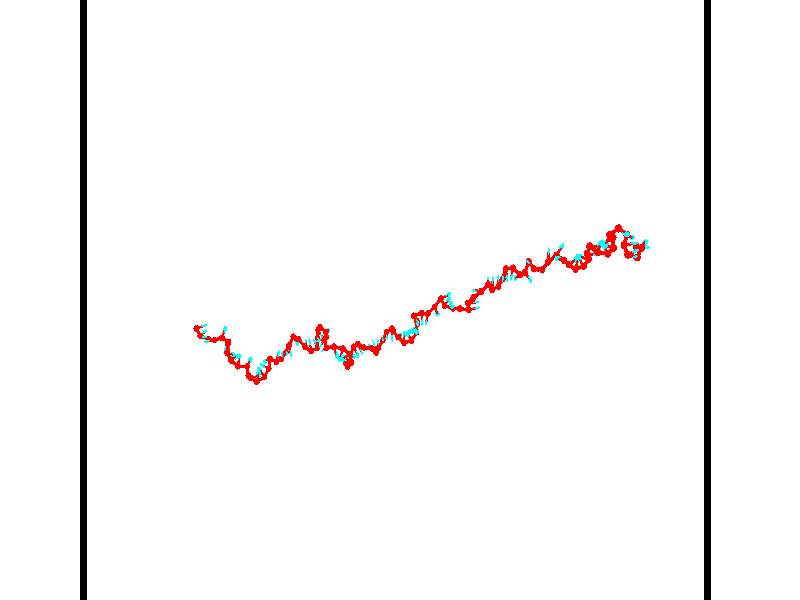 // switches for output
#declare DRAW_BASES = 1; // possible values are 0, 1; only relevant for DNA ribbons
#declare DRAW_BASES_TYPE = 3; // possible values are 1, 2, 3; only relevant for DNA ribbons
#declare DRAW_FOG = 0; // set to 1 to enable fog

#include "colors.inc"

#include "transforms.inc"
background { rgb <1, 1, 1>}

#default {
   normal{
       ripples 0.25
       frequency 0.20
       turbulence 0.2
       lambda 5
   }
	finish {
		phong 0.1
		phong_size 40.
	}
}

// original window dimensions: 1024x640


// camera settings

camera {
	sky <-0, 1, 0>
	up <-0, 1, 0>
	right 1.6 * <0.99995, 0, 0.00999983>
	location <54.4867, 55, 106.329>
	look_at <55, 55, 55.0001>
	direction <0.513302, 0, -51.3289>
	angle 67.0682
}


# declare cpy_camera_pos = <54.4867, 55, 106.329>;
# if (DRAW_FOG = 1)
fog {
	fog_type 2
	up vnormalize(cpy_camera_pos)
	color rgbt<1,1,1,0.3>
	distance 1e-5
	fog_alt 3e-3
	fog_offset 88
}
# end


// LIGHTS

# declare lum = 6;
global_settings {
	ambient_light rgb lum * <0.05, 0.05, 0.05>
	max_trace_level 15
}# declare cpy_direct_light_amount = 0.25;
light_source
{	1000 * <-0.98995, -1, 1.00995>,
	rgb lum * cpy_direct_light_amount
	parallel
}

light_source
{	1000 * <0.98995, 1, -1.00995>,
	rgb lum * cpy_direct_light_amount
	parallel
}

// strand 0

// nucleotide -1

// particle -1
sphere {
	<36.278816, 52.820015, 50.554138> 0.250000
	pigment { color rgbt <1,0,0,0> }
	no_shadow
}
cylinder {
	<36.658474, 52.928535, 50.490242>,  <36.886269, 52.993649, 50.451904>, 0.100000
	pigment { color rgbt <1,0,0,0> }
	no_shadow
}
cylinder {
	<36.658474, 52.928535, 50.490242>,  <36.278816, 52.820015, 50.554138>, 0.100000
	pigment { color rgbt <1,0,0,0> }
	no_shadow
}

// particle -1
sphere {
	<36.658474, 52.928535, 50.490242> 0.100000
	pigment { color rgbt <1,0,0,0> }
	no_shadow
}
sphere {
	0, 1
	scale<0.080000,0.200000,0.300000>
	matrix <0.305314, -0.917011, 0.256660,
		-0.076853, -0.292380, -0.953209,
		0.949145, 0.271303, -0.159743,
		36.943218, 53.009926, 50.442318>
	pigment { color rgbt <0,1,1,0> }
	no_shadow
}
cylinder {
	<36.519997, 52.234631, 50.176426>,  <36.278816, 52.820015, 50.554138>, 0.130000
	pigment { color rgbt <1,0,0,0> }
	no_shadow
}

// nucleotide -1

// particle -1
sphere {
	<36.519997, 52.234631, 50.176426> 0.250000
	pigment { color rgbt <1,0,0,0> }
	no_shadow
}
cylinder {
	<36.811909, 52.418922, 50.378471>,  <36.987057, 52.529499, 50.499699>, 0.100000
	pigment { color rgbt <1,0,0,0> }
	no_shadow
}
cylinder {
	<36.811909, 52.418922, 50.378471>,  <36.519997, 52.234631, 50.176426>, 0.100000
	pigment { color rgbt <1,0,0,0> }
	no_shadow
}

// particle -1
sphere {
	<36.811909, 52.418922, 50.378471> 0.100000
	pigment { color rgbt <1,0,0,0> }
	no_shadow
}
sphere {
	0, 1
	scale<0.080000,0.200000,0.300000>
	matrix <0.345638, -0.886084, 0.308853,
		0.589872, -0.050809, -0.805897,
		0.729785, 0.460732, 0.505115,
		37.030846, 52.557140, 50.530006>
	pigment { color rgbt <0,1,1,0> }
	no_shadow
}
cylinder {
	<37.250999, 51.967556, 50.094090>,  <36.519997, 52.234631, 50.176426>, 0.130000
	pigment { color rgbt <1,0,0,0> }
	no_shadow
}

// nucleotide -1

// particle -1
sphere {
	<37.250999, 51.967556, 50.094090> 0.250000
	pigment { color rgbt <1,0,0,0> }
	no_shadow
}
cylinder {
	<37.169338, 52.077515, 50.469910>,  <37.120342, 52.143490, 50.695400>, 0.100000
	pigment { color rgbt <1,0,0,0> }
	no_shadow
}
cylinder {
	<37.169338, 52.077515, 50.469910>,  <37.250999, 51.967556, 50.094090>, 0.100000
	pigment { color rgbt <1,0,0,0> }
	no_shadow
}

// particle -1
sphere {
	<37.169338, 52.077515, 50.469910> 0.100000
	pigment { color rgbt <1,0,0,0> }
	no_shadow
}
sphere {
	0, 1
	scale<0.080000,0.200000,0.300000>
	matrix <0.176441, -0.933713, 0.311525,
		0.962907, 0.229374, 0.142117,
		-0.204152, 0.274895, 0.939550,
		37.108093, 52.159985, 50.751774>
	pigment { color rgbt <0,1,1,0> }
	no_shadow
}
cylinder {
	<37.927872, 51.920872, 50.452377>,  <37.250999, 51.967556, 50.094090>, 0.130000
	pigment { color rgbt <1,0,0,0> }
	no_shadow
}

// nucleotide -1

// particle -1
sphere {
	<37.927872, 51.920872, 50.452377> 0.250000
	pigment { color rgbt <1,0,0,0> }
	no_shadow
}
cylinder {
	<37.583820, 51.869400, 50.649811>,  <37.377392, 51.838516, 50.768272>, 0.100000
	pigment { color rgbt <1,0,0,0> }
	no_shadow
}
cylinder {
	<37.583820, 51.869400, 50.649811>,  <37.927872, 51.920872, 50.452377>, 0.100000
	pigment { color rgbt <1,0,0,0> }
	no_shadow
}

// particle -1
sphere {
	<37.583820, 51.869400, 50.649811> 0.100000
	pigment { color rgbt <1,0,0,0> }
	no_shadow
}
sphere {
	0, 1
	scale<0.080000,0.200000,0.300000>
	matrix <0.266973, -0.938100, 0.220666,
		0.434639, 0.321574, 0.841236,
		-0.860124, -0.128677, 0.493587,
		37.325783, 51.830795, 50.797886>
	pigment { color rgbt <0,1,1,0> }
	no_shadow
}
cylinder {
	<38.678951, 52.103210, 50.674335>,  <37.927872, 51.920872, 50.452377>, 0.130000
	pigment { color rgbt <1,0,0,0> }
	no_shadow
}

// nucleotide -1

// particle -1
sphere {
	<38.678951, 52.103210, 50.674335> 0.250000
	pigment { color rgbt <1,0,0,0> }
	no_shadow
}
cylinder {
	<38.827221, 52.474472, 50.687763>,  <38.916183, 52.697231, 50.695820>, 0.100000
	pigment { color rgbt <1,0,0,0> }
	no_shadow
}
cylinder {
	<38.827221, 52.474472, 50.687763>,  <38.678951, 52.103210, 50.674335>, 0.100000
	pigment { color rgbt <1,0,0,0> }
	no_shadow
}

// particle -1
sphere {
	<38.827221, 52.474472, 50.687763> 0.100000
	pigment { color rgbt <1,0,0,0> }
	no_shadow
}
sphere {
	0, 1
	scale<0.080000,0.200000,0.300000>
	matrix <-0.510416, 0.173379, 0.842268,
		0.775937, -0.329338, 0.538013,
		0.370671, 0.928157, 0.033568,
		38.938423, 52.752918, 50.697834>
	pigment { color rgbt <0,1,1,0> }
	no_shadow
}
cylinder {
	<39.186432, 51.769981, 50.295322>,  <38.678951, 52.103210, 50.674335>, 0.130000
	pigment { color rgbt <1,0,0,0> }
	no_shadow
}

// nucleotide -1

// particle -1
sphere {
	<39.186432, 51.769981, 50.295322> 0.250000
	pigment { color rgbt <1,0,0,0> }
	no_shadow
}
cylinder {
	<39.045574, 51.421211, 50.431408>,  <38.961060, 51.211948, 50.513062>, 0.100000
	pigment { color rgbt <1,0,0,0> }
	no_shadow
}
cylinder {
	<39.045574, 51.421211, 50.431408>,  <39.186432, 51.769981, 50.295322>, 0.100000
	pigment { color rgbt <1,0,0,0> }
	no_shadow
}

// particle -1
sphere {
	<39.045574, 51.421211, 50.431408> 0.100000
	pigment { color rgbt <1,0,0,0> }
	no_shadow
}
sphere {
	0, 1
	scale<0.080000,0.200000,0.300000>
	matrix <0.928664, -0.280241, 0.242998,
		-0.116533, 0.401517, 0.908407,
		-0.352141, -0.871922, 0.340217,
		38.939934, 51.159634, 50.533474>
	pigment { color rgbt <0,1,1,0> }
	no_shadow
}
cylinder {
	<39.323853, 51.642735, 51.057442>,  <39.186432, 51.769981, 50.295322>, 0.130000
	pigment { color rgbt <1,0,0,0> }
	no_shadow
}

// nucleotide -1

// particle -1
sphere {
	<39.323853, 51.642735, 51.057442> 0.250000
	pigment { color rgbt <1,0,0,0> }
	no_shadow
}
cylinder {
	<39.319759, 51.287804, 50.873032>,  <39.317303, 51.074844, 50.762386>, 0.100000
	pigment { color rgbt <1,0,0,0> }
	no_shadow
}
cylinder {
	<39.319759, 51.287804, 50.873032>,  <39.323853, 51.642735, 51.057442>, 0.100000
	pigment { color rgbt <1,0,0,0> }
	no_shadow
}

// particle -1
sphere {
	<39.319759, 51.287804, 50.873032> 0.100000
	pigment { color rgbt <1,0,0,0> }
	no_shadow
}
sphere {
	0, 1
	scale<0.080000,0.200000,0.300000>
	matrix <0.916547, -0.192657, 0.350465,
		-0.399797, -0.418962, 0.815251,
		-0.010233, -0.887330, -0.461022,
		39.316689, 51.021606, 50.734726>
	pigment { color rgbt <0,1,1,0> }
	no_shadow
}
cylinder {
	<39.366940, 51.017860, 51.485744>,  <39.323853, 51.642735, 51.057442>, 0.130000
	pigment { color rgbt <1,0,0,0> }
	no_shadow
}

// nucleotide -1

// particle -1
sphere {
	<39.366940, 51.017860, 51.485744> 0.250000
	pigment { color rgbt <1,0,0,0> }
	no_shadow
}
cylinder {
	<39.573334, 50.899872, 51.164062>,  <39.697170, 50.829079, 50.971054>, 0.100000
	pigment { color rgbt <1,0,0,0> }
	no_shadow
}
cylinder {
	<39.573334, 50.899872, 51.164062>,  <39.366940, 51.017860, 51.485744>, 0.100000
	pigment { color rgbt <1,0,0,0> }
	no_shadow
}

// particle -1
sphere {
	<39.573334, 50.899872, 51.164062> 0.100000
	pigment { color rgbt <1,0,0,0> }
	no_shadow
}
sphere {
	0, 1
	scale<0.080000,0.200000,0.300000>
	matrix <0.830268, -0.058751, 0.554259,
		-0.210737, -0.953699, 0.214587,
		0.515990, -0.294968, -0.804207,
		39.728130, 50.811382, 50.922802>
	pigment { color rgbt <0,1,1,0> }
	no_shadow
}
cylinder {
	<39.791969, 50.463474, 51.695477>,  <39.366940, 51.017860, 51.485744>, 0.130000
	pigment { color rgbt <1,0,0,0> }
	no_shadow
}

// nucleotide -1

// particle -1
sphere {
	<39.791969, 50.463474, 51.695477> 0.250000
	pigment { color rgbt <1,0,0,0> }
	no_shadow
}
cylinder {
	<39.939667, 50.593735, 51.347313>,  <40.028286, 50.671890, 51.138416>, 0.100000
	pigment { color rgbt <1,0,0,0> }
	no_shadow
}
cylinder {
	<39.939667, 50.593735, 51.347313>,  <39.791969, 50.463474, 51.695477>, 0.100000
	pigment { color rgbt <1,0,0,0> }
	no_shadow
}

// particle -1
sphere {
	<39.939667, 50.593735, 51.347313> 0.100000
	pigment { color rgbt <1,0,0,0> }
	no_shadow
}
sphere {
	0, 1
	scale<0.080000,0.200000,0.300000>
	matrix <0.887844, 0.153108, 0.433925,
		0.274577, -0.933009, -0.232597,
		0.369244, 0.325656, -0.870407,
		40.050442, 50.691433, 51.086189>
	pigment { color rgbt <0,1,1,0> }
	no_shadow
}
cylinder {
	<40.321014, 49.987526, 51.394115>,  <39.791969, 50.463474, 51.695477>, 0.130000
	pigment { color rgbt <1,0,0,0> }
	no_shadow
}

// nucleotide -1

// particle -1
sphere {
	<40.321014, 49.987526, 51.394115> 0.250000
	pigment { color rgbt <1,0,0,0> }
	no_shadow
}
cylinder {
	<40.364807, 50.373249, 51.297676>,  <40.391083, 50.604683, 51.239811>, 0.100000
	pigment { color rgbt <1,0,0,0> }
	no_shadow
}
cylinder {
	<40.364807, 50.373249, 51.297676>,  <40.321014, 49.987526, 51.394115>, 0.100000
	pigment { color rgbt <1,0,0,0> }
	no_shadow
}

// particle -1
sphere {
	<40.364807, 50.373249, 51.297676> 0.100000
	pigment { color rgbt <1,0,0,0> }
	no_shadow
}
sphere {
	0, 1
	scale<0.080000,0.200000,0.300000>
	matrix <0.884843, 0.015958, 0.465616,
		0.452843, -0.264310, -0.851512,
		0.109478, 0.964306, -0.241100,
		40.397652, 50.662540, 51.225346>
	pigment { color rgbt <0,1,1,0> }
	no_shadow
}
cylinder {
	<41.072166, 49.939342, 51.065762>,  <40.321014, 49.987526, 51.394115>, 0.130000
	pigment { color rgbt <1,0,0,0> }
	no_shadow
}

// nucleotide -1

// particle -1
sphere {
	<41.072166, 49.939342, 51.065762> 0.250000
	pigment { color rgbt <1,0,0,0> }
	no_shadow
}
cylinder {
	<41.274559, 50.230770, 51.250443>,  <41.395996, 50.405624, 51.361252>, 0.100000
	pigment { color rgbt <1,0,0,0> }
	no_shadow
}
cylinder {
	<41.274559, 50.230770, 51.250443>,  <41.072166, 49.939342, 51.065762>, 0.100000
	pigment { color rgbt <1,0,0,0> }
	no_shadow
}

// particle -1
sphere {
	<41.274559, 50.230770, 51.250443> 0.100000
	pigment { color rgbt <1,0,0,0> }
	no_shadow
}
sphere {
	0, 1
	scale<0.080000,0.200000,0.300000>
	matrix <-0.083526, -0.491380, 0.866931,
		0.858490, -0.477217, -0.187775,
		0.505983, 0.728567, 0.461705,
		41.426353, 50.449341, 51.388954>
	pigment { color rgbt <0,1,1,0> }
	no_shadow
}
cylinder {
	<41.208385, 49.270741, 51.180504>,  <41.072166, 49.939342, 51.065762>, 0.130000
	pigment { color rgbt <1,0,0,0> }
	no_shadow
}

// nucleotide -1

// particle -1
sphere {
	<41.208385, 49.270741, 51.180504> 0.250000
	pigment { color rgbt <1,0,0,0> }
	no_shadow
}
cylinder {
	<41.567513, 49.101921, 51.130226>,  <41.782990, 49.000629, 51.100060>, 0.100000
	pigment { color rgbt <1,0,0,0> }
	no_shadow
}
cylinder {
	<41.567513, 49.101921, 51.130226>,  <41.208385, 49.270741, 51.180504>, 0.100000
	pigment { color rgbt <1,0,0,0> }
	no_shadow
}

// particle -1
sphere {
	<41.567513, 49.101921, 51.130226> 0.100000
	pigment { color rgbt <1,0,0,0> }
	no_shadow
}
sphere {
	0, 1
	scale<0.080000,0.200000,0.300000>
	matrix <0.407234, 0.687087, 0.601725,
		-0.167596, -0.591425, 0.788751,
		0.897815, -0.422053, -0.125695,
		41.836857, 48.975304, 51.092518>
	pigment { color rgbt <0,1,1,0> }
	no_shadow
}
cylinder {
	<41.564560, 49.162743, 51.793629>,  <41.208385, 49.270741, 51.180504>, 0.130000
	pigment { color rgbt <1,0,0,0> }
	no_shadow
}

// nucleotide -1

// particle -1
sphere {
	<41.564560, 49.162743, 51.793629> 0.250000
	pigment { color rgbt <1,0,0,0> }
	no_shadow
}
cylinder {
	<41.870651, 49.185509, 51.537136>,  <42.054306, 49.199169, 51.383240>, 0.100000
	pigment { color rgbt <1,0,0,0> }
	no_shadow
}
cylinder {
	<41.870651, 49.185509, 51.537136>,  <41.564560, 49.162743, 51.793629>, 0.100000
	pigment { color rgbt <1,0,0,0> }
	no_shadow
}

// particle -1
sphere {
	<41.870651, 49.185509, 51.537136> 0.100000
	pigment { color rgbt <1,0,0,0> }
	no_shadow
}
sphere {
	0, 1
	scale<0.080000,0.200000,0.300000>
	matrix <0.463074, 0.643276, 0.609720,
		0.447193, -0.763516, 0.465899,
		0.765233, 0.056917, -0.641233,
		42.100220, 49.202583, 51.344765>
	pigment { color rgbt <0,1,1,0> }
	no_shadow
}
cylinder {
	<42.172009, 48.883301, 51.961094>,  <41.564560, 49.162743, 51.793629>, 0.130000
	pigment { color rgbt <1,0,0,0> }
	no_shadow
}

// nucleotide -1

// particle -1
sphere {
	<42.172009, 48.883301, 51.961094> 0.250000
	pigment { color rgbt <1,0,0,0> }
	no_shadow
}
cylinder {
	<42.208805, 49.220398, 51.748936>,  <42.230885, 49.422657, 51.621639>, 0.100000
	pigment { color rgbt <1,0,0,0> }
	no_shadow
}
cylinder {
	<42.208805, 49.220398, 51.748936>,  <42.172009, 48.883301, 51.961094>, 0.100000
	pigment { color rgbt <1,0,0,0> }
	no_shadow
}

// particle -1
sphere {
	<42.208805, 49.220398, 51.748936> 0.100000
	pigment { color rgbt <1,0,0,0> }
	no_shadow
}
sphere {
	0, 1
	scale<0.080000,0.200000,0.300000>
	matrix <0.439038, 0.443758, 0.781233,
		0.893747, -0.304730, -0.329175,
		0.091991, 0.842745, -0.530395,
		42.236401, 49.473221, 51.589817>
	pigment { color rgbt <0,1,1,0> }
	no_shadow
}
cylinder {
	<42.831329, 49.215050, 51.901031>,  <42.172009, 48.883301, 51.961094>, 0.130000
	pigment { color rgbt <1,0,0,0> }
	no_shadow
}

// nucleotide -1

// particle -1
sphere {
	<42.831329, 49.215050, 51.901031> 0.250000
	pigment { color rgbt <1,0,0,0> }
	no_shadow
}
cylinder {
	<42.582989, 49.518692, 51.822742>,  <42.433983, 49.700878, 51.775768>, 0.100000
	pigment { color rgbt <1,0,0,0> }
	no_shadow
}
cylinder {
	<42.582989, 49.518692, 51.822742>,  <42.831329, 49.215050, 51.901031>, 0.100000
	pigment { color rgbt <1,0,0,0> }
	no_shadow
}

// particle -1
sphere {
	<42.582989, 49.518692, 51.822742> 0.100000
	pigment { color rgbt <1,0,0,0> }
	no_shadow
}
sphere {
	0, 1
	scale<0.080000,0.200000,0.300000>
	matrix <0.550822, 0.600070, 0.580095,
		0.557797, 0.252346, -0.790685,
		-0.620852, 0.759103, -0.195720,
		42.396732, 49.746422, 51.764027>
	pigment { color rgbt <0,1,1,0> }
	no_shadow
}
cylinder {
	<43.122402, 49.810196, 51.412617>,  <42.831329, 49.215050, 51.901031>, 0.130000
	pigment { color rgbt <1,0,0,0> }
	no_shadow
}

// nucleotide -1

// particle -1
sphere {
	<43.122402, 49.810196, 51.412617> 0.250000
	pigment { color rgbt <1,0,0,0> }
	no_shadow
}
cylinder {
	<42.856911, 49.963005, 51.669842>,  <42.697617, 50.054691, 51.824177>, 0.100000
	pigment { color rgbt <1,0,0,0> }
	no_shadow
}
cylinder {
	<42.856911, 49.963005, 51.669842>,  <43.122402, 49.810196, 51.412617>, 0.100000
	pigment { color rgbt <1,0,0,0> }
	no_shadow
}

// particle -1
sphere {
	<42.856911, 49.963005, 51.669842> 0.100000
	pigment { color rgbt <1,0,0,0> }
	no_shadow
}
sphere {
	0, 1
	scale<0.080000,0.200000,0.300000>
	matrix <0.657935, 0.707138, 0.258993,
		-0.355793, 0.594993, -0.720691,
		-0.663727, 0.382020, 0.643061,
		42.657791, 50.077610, 51.862759>
	pigment { color rgbt <0,1,1,0> }
	no_shadow
}
cylinder {
	<43.206818, 50.540104, 51.268780>,  <43.122402, 49.810196, 51.412617>, 0.130000
	pigment { color rgbt <1,0,0,0> }
	no_shadow
}

// nucleotide -1

// particle -1
sphere {
	<43.206818, 50.540104, 51.268780> 0.250000
	pigment { color rgbt <1,0,0,0> }
	no_shadow
}
cylinder {
	<43.035458, 50.456654, 51.620449>,  <42.932640, 50.406586, 51.831451>, 0.100000
	pigment { color rgbt <1,0,0,0> }
	no_shadow
}
cylinder {
	<43.035458, 50.456654, 51.620449>,  <43.206818, 50.540104, 51.268780>, 0.100000
	pigment { color rgbt <1,0,0,0> }
	no_shadow
}

// particle -1
sphere {
	<43.035458, 50.456654, 51.620449> 0.100000
	pigment { color rgbt <1,0,0,0> }
	no_shadow
}
sphere {
	0, 1
	scale<0.080000,0.200000,0.300000>
	matrix <0.771963, 0.421189, 0.476102,
		-0.469625, 0.882653, -0.019387,
		-0.428399, -0.208624, 0.879176,
		42.906937, 50.394066, 51.884201>
	pigment { color rgbt <0,1,1,0> }
	no_shadow
}
cylinder {
	<43.840576, 50.326370, 51.596504>,  <43.206818, 50.540104, 51.268780>, 0.130000
	pigment { color rgbt <1,0,0,0> }
	no_shadow
}

// nucleotide -1

// particle -1
sphere {
	<43.840576, 50.326370, 51.596504> 0.250000
	pigment { color rgbt <1,0,0,0> }
	no_shadow
}
cylinder {
	<43.964767, 50.682823, 51.728855>,  <44.039284, 50.896694, 51.808266>, 0.100000
	pigment { color rgbt <1,0,0,0> }
	no_shadow
}
cylinder {
	<43.964767, 50.682823, 51.728855>,  <43.840576, 50.326370, 51.596504>, 0.100000
	pigment { color rgbt <1,0,0,0> }
	no_shadow
}

// particle -1
sphere {
	<43.964767, 50.682823, 51.728855> 0.100000
	pigment { color rgbt <1,0,0,0> }
	no_shadow
}
sphere {
	0, 1
	scale<0.080000,0.200000,0.300000>
	matrix <0.824086, -0.078839, -0.560951,
		-0.473796, 0.446840, -0.758849,
		0.310483, 0.891133, 0.330881,
		44.057911, 50.950165, 51.828121>
	pigment { color rgbt <0,1,1,0> }
	no_shadow
}
cylinder {
	<44.175362, 50.526497, 50.975483>,  <43.840576, 50.326370, 51.596504>, 0.130000
	pigment { color rgbt <1,0,0,0> }
	no_shadow
}

// nucleotide -1

// particle -1
sphere {
	<44.175362, 50.526497, 50.975483> 0.250000
	pigment { color rgbt <1,0,0,0> }
	no_shadow
}
cylinder {
	<44.281094, 50.737999, 51.298111>,  <44.344532, 50.864899, 51.491688>, 0.100000
	pigment { color rgbt <1,0,0,0> }
	no_shadow
}
cylinder {
	<44.281094, 50.737999, 51.298111>,  <44.175362, 50.526497, 50.975483>, 0.100000
	pigment { color rgbt <1,0,0,0> }
	no_shadow
}

// particle -1
sphere {
	<44.281094, 50.737999, 51.298111> 0.100000
	pigment { color rgbt <1,0,0,0> }
	no_shadow
}
sphere {
	0, 1
	scale<0.080000,0.200000,0.300000>
	matrix <0.947428, 0.013996, -0.319663,
		-0.180311, 0.848662, -0.497254,
		0.264327, 0.528751, 0.806569,
		44.360390, 50.896626, 51.540081>
	pigment { color rgbt <0,1,1,0> }
	no_shadow
}
cylinder {
	<44.555012, 50.972256, 50.701900>,  <44.175362, 50.526497, 50.975483>, 0.130000
	pigment { color rgbt <1,0,0,0> }
	no_shadow
}

// nucleotide -1

// particle -1
sphere {
	<44.555012, 50.972256, 50.701900> 0.250000
	pigment { color rgbt <1,0,0,0> }
	no_shadow
}
cylinder {
	<44.659996, 50.970505, 51.087875>,  <44.722988, 50.969452, 51.319458>, 0.100000
	pigment { color rgbt <1,0,0,0> }
	no_shadow
}
cylinder {
	<44.659996, 50.970505, 51.087875>,  <44.555012, 50.972256, 50.701900>, 0.100000
	pigment { color rgbt <1,0,0,0> }
	no_shadow
}

// particle -1
sphere {
	<44.659996, 50.970505, 51.087875> 0.100000
	pigment { color rgbt <1,0,0,0> }
	no_shadow
}
sphere {
	0, 1
	scale<0.080000,0.200000,0.300000>
	matrix <0.961468, 0.085969, -0.261128,
		-0.081811, 0.996288, 0.026776,
		0.262461, -0.004381, 0.964933,
		44.738735, 50.969189, 51.377354>
	pigment { color rgbt <0,1,1,0> }
	no_shadow
}
cylinder {
	<44.874386, 51.545284, 50.963337>,  <44.555012, 50.972256, 50.701900>, 0.130000
	pigment { color rgbt <1,0,0,0> }
	no_shadow
}

// nucleotide -1

// particle -1
sphere {
	<44.874386, 51.545284, 50.963337> 0.250000
	pigment { color rgbt <1,0,0,0> }
	no_shadow
}
cylinder {
	<44.993568, 51.208603, 51.143448>,  <45.065079, 51.006592, 51.251514>, 0.100000
	pigment { color rgbt <1,0,0,0> }
	no_shadow
}
cylinder {
	<44.993568, 51.208603, 51.143448>,  <44.874386, 51.545284, 50.963337>, 0.100000
	pigment { color rgbt <1,0,0,0> }
	no_shadow
}

// particle -1
sphere {
	<44.993568, 51.208603, 51.143448> 0.100000
	pigment { color rgbt <1,0,0,0> }
	no_shadow
}
sphere {
	0, 1
	scale<0.080000,0.200000,0.300000>
	matrix <0.910666, 0.109216, -0.398445,
		0.286195, 0.528776, 0.799055,
		0.297958, -0.841705, 0.450282,
		45.082954, 50.956093, 51.278534>
	pigment { color rgbt <0,1,1,0> }
	no_shadow
}
cylinder {
	<45.278217, 52.205833, 51.042755>,  <44.874386, 51.545284, 50.963337>, 0.130000
	pigment { color rgbt <1,0,0,0> }
	no_shadow
}

// nucleotide -1

// particle -1
sphere {
	<45.278217, 52.205833, 51.042755> 0.250000
	pigment { color rgbt <1,0,0,0> }
	no_shadow
}
cylinder {
	<45.427685, 51.938255, 50.785728>,  <45.517365, 51.777710, 50.631512>, 0.100000
	pigment { color rgbt <1,0,0,0> }
	no_shadow
}
cylinder {
	<45.427685, 51.938255, 50.785728>,  <45.278217, 52.205833, 51.042755>, 0.100000
	pigment { color rgbt <1,0,0,0> }
	no_shadow
}

// particle -1
sphere {
	<45.427685, 51.938255, 50.785728> 0.100000
	pigment { color rgbt <1,0,0,0> }
	no_shadow
}
sphere {
	0, 1
	scale<0.080000,0.200000,0.300000>
	matrix <0.897636, 0.086237, 0.432219,
		-0.233717, -0.738294, 0.632692,
		0.373666, -0.668944, -0.642564,
		45.539783, 51.737572, 50.592960>
	pigment { color rgbt <0,1,1,0> }
	no_shadow
}
cylinder {
	<45.780281, 52.041370, 51.434193>,  <45.278217, 52.205833, 51.042755>, 0.130000
	pigment { color rgbt <1,0,0,0> }
	no_shadow
}

// nucleotide -1

// particle -1
sphere {
	<45.780281, 52.041370, 51.434193> 0.250000
	pigment { color rgbt <1,0,0,0> }
	no_shadow
}
cylinder {
	<45.871845, 51.925865, 51.062340>,  <45.926785, 51.856564, 50.839230>, 0.100000
	pigment { color rgbt <1,0,0,0> }
	no_shadow
}
cylinder {
	<45.871845, 51.925865, 51.062340>,  <45.780281, 52.041370, 51.434193>, 0.100000
	pigment { color rgbt <1,0,0,0> }
	no_shadow
}

// particle -1
sphere {
	<45.871845, 51.925865, 51.062340> 0.100000
	pigment { color rgbt <1,0,0,0> }
	no_shadow
}
sphere {
	0, 1
	scale<0.080000,0.200000,0.300000>
	matrix <0.973343, 0.053917, 0.222926,
		-0.014249, -0.955882, 0.293405,
		0.228910, -0.288761, -0.929633,
		45.940517, 51.839237, 50.783451>
	pigment { color rgbt <0,1,1,0> }
	no_shadow
}
cylinder {
	<46.406078, 51.457493, 51.446884>,  <45.780281, 52.041370, 51.434193>, 0.130000
	pigment { color rgbt <1,0,0,0> }
	no_shadow
}

// nucleotide -1

// particle -1
sphere {
	<46.406078, 51.457493, 51.446884> 0.250000
	pigment { color rgbt <1,0,0,0> }
	no_shadow
}
cylinder {
	<46.399902, 51.650135, 51.096382>,  <46.396198, 51.765720, 50.886082>, 0.100000
	pigment { color rgbt <1,0,0,0> }
	no_shadow
}
cylinder {
	<46.399902, 51.650135, 51.096382>,  <46.406078, 51.457493, 51.446884>, 0.100000
	pigment { color rgbt <1,0,0,0> }
	no_shadow
}

// particle -1
sphere {
	<46.399902, 51.650135, 51.096382> 0.100000
	pigment { color rgbt <1,0,0,0> }
	no_shadow
}
sphere {
	0, 1
	scale<0.080000,0.200000,0.300000>
	matrix <0.990476, 0.127282, 0.052503,
		0.136817, -0.867094, -0.478987,
		-0.015441, 0.481609, -0.876250,
		46.395271, 51.794617, 50.833508>
	pigment { color rgbt <0,1,1,0> }
	no_shadow
}
cylinder {
	<46.909260, 51.098515, 50.995670>,  <46.406078, 51.457493, 51.446884>, 0.130000
	pigment { color rgbt <1,0,0,0> }
	no_shadow
}

// nucleotide -1

// particle -1
sphere {
	<46.909260, 51.098515, 50.995670> 0.250000
	pigment { color rgbt <1,0,0,0> }
	no_shadow
}
cylinder {
	<46.831905, 51.485271, 50.929077>,  <46.785492, 51.717327, 50.889122>, 0.100000
	pigment { color rgbt <1,0,0,0> }
	no_shadow
}
cylinder {
	<46.831905, 51.485271, 50.929077>,  <46.909260, 51.098515, 50.995670>, 0.100000
	pigment { color rgbt <1,0,0,0> }
	no_shadow
}

// particle -1
sphere {
	<46.831905, 51.485271, 50.929077> 0.100000
	pigment { color rgbt <1,0,0,0> }
	no_shadow
}
sphere {
	0, 1
	scale<0.080000,0.200000,0.300000>
	matrix <0.979061, 0.201174, 0.031119,
		0.063582, -0.156983, -0.985553,
		-0.193383, 0.966895, -0.166487,
		46.773891, 51.775341, 50.879131>
	pigment { color rgbt <0,1,1,0> }
	no_shadow
}
cylinder {
	<47.401718, 51.306301, 50.464848>,  <46.909260, 51.098515, 50.995670>, 0.130000
	pigment { color rgbt <1,0,0,0> }
	no_shadow
}

// nucleotide -1

// particle -1
sphere {
	<47.401718, 51.306301, 50.464848> 0.250000
	pigment { color rgbt <1,0,0,0> }
	no_shadow
}
cylinder {
	<47.302143, 51.594372, 50.723885>,  <47.242397, 51.767216, 50.879307>, 0.100000
	pigment { color rgbt <1,0,0,0> }
	no_shadow
}
cylinder {
	<47.302143, 51.594372, 50.723885>,  <47.401718, 51.306301, 50.464848>, 0.100000
	pigment { color rgbt <1,0,0,0> }
	no_shadow
}

// particle -1
sphere {
	<47.302143, 51.594372, 50.723885> 0.100000
	pigment { color rgbt <1,0,0,0> }
	no_shadow
}
sphere {
	0, 1
	scale<0.080000,0.200000,0.300000>
	matrix <0.935940, 0.350845, -0.030391,
		-0.249090, 0.598539, -0.761384,
		-0.248938, 0.720179, 0.647589,
		47.227463, 51.810425, 50.918159>
	pigment { color rgbt <0,1,1,0> }
	no_shadow
}
cylinder {
	<47.381752, 52.066109, 50.183311>,  <47.401718, 51.306301, 50.464848>, 0.130000
	pigment { color rgbt <1,0,0,0> }
	no_shadow
}

// nucleotide -1

// particle -1
sphere {
	<47.381752, 52.066109, 50.183311> 0.250000
	pigment { color rgbt <1,0,0,0> }
	no_shadow
}
cylinder {
	<47.484226, 52.017864, 50.566940>,  <47.545712, 51.988918, 50.797119>, 0.100000
	pigment { color rgbt <1,0,0,0> }
	no_shadow
}
cylinder {
	<47.484226, 52.017864, 50.566940>,  <47.381752, 52.066109, 50.183311>, 0.100000
	pigment { color rgbt <1,0,0,0> }
	no_shadow
}

// particle -1
sphere {
	<47.484226, 52.017864, 50.566940> 0.100000
	pigment { color rgbt <1,0,0,0> }
	no_shadow
}
sphere {
	0, 1
	scale<0.080000,0.200000,0.300000>
	matrix <0.840567, 0.517716, -0.159427,
		-0.477299, 0.847009, 0.234012,
		0.256188, -0.120609, 0.959073,
		47.561081, 51.981682, 50.854664>
	pigment { color rgbt <0,1,1,0> }
	no_shadow
}
cylinder {
	<47.490158, 52.706970, 50.622253>,  <47.381752, 52.066109, 50.183311>, 0.130000
	pigment { color rgbt <1,0,0,0> }
	no_shadow
}

// nucleotide -1

// particle -1
sphere {
	<47.490158, 52.706970, 50.622253> 0.250000
	pigment { color rgbt <1,0,0,0> }
	no_shadow
}
cylinder {
	<47.716347, 52.412170, 50.770348>,  <47.852058, 52.235291, 50.859203>, 0.100000
	pigment { color rgbt <1,0,0,0> }
	no_shadow
}
cylinder {
	<47.716347, 52.412170, 50.770348>,  <47.490158, 52.706970, 50.622253>, 0.100000
	pigment { color rgbt <1,0,0,0> }
	no_shadow
}

// particle -1
sphere {
	<47.716347, 52.412170, 50.770348> 0.100000
	pigment { color rgbt <1,0,0,0> }
	no_shadow
}
sphere {
	0, 1
	scale<0.080000,0.200000,0.300000>
	matrix <0.808917, 0.583168, -0.074618,
		-0.160916, 0.341684, 0.925936,
		0.565472, -0.736999, 0.370236,
		47.885990, 52.191071, 50.881416>
	pigment { color rgbt <0,1,1,0> }
	no_shadow
}
cylinder {
	<47.747158, 52.943333, 51.327854>,  <47.490158, 52.706970, 50.622253>, 0.130000
	pigment { color rgbt <1,0,0,0> }
	no_shadow
}

// nucleotide -1

// particle -1
sphere {
	<47.747158, 52.943333, 51.327854> 0.250000
	pigment { color rgbt <1,0,0,0> }
	no_shadow
}
cylinder {
	<47.979424, 52.714867, 51.095787>,  <48.118782, 52.577785, 50.956547>, 0.100000
	pigment { color rgbt <1,0,0,0> }
	no_shadow
}
cylinder {
	<47.979424, 52.714867, 51.095787>,  <47.747158, 52.943333, 51.327854>, 0.100000
	pigment { color rgbt <1,0,0,0> }
	no_shadow
}

// particle -1
sphere {
	<47.979424, 52.714867, 51.095787> 0.100000
	pigment { color rgbt <1,0,0,0> }
	no_shadow
}
sphere {
	0, 1
	scale<0.080000,0.200000,0.300000>
	matrix <0.739298, 0.668376, 0.081922,
		0.340979, -0.476486, 0.810367,
		0.580665, -0.571169, -0.580168,
		48.153622, 52.543514, 50.921738>
	pigment { color rgbt <0,1,1,0> }
	no_shadow
}
cylinder {
	<48.339645, 52.583622, 51.711571>,  <47.747158, 52.943333, 51.327854>, 0.130000
	pigment { color rgbt <1,0,0,0> }
	no_shadow
}

// nucleotide -1

// particle -1
sphere {
	<48.339645, 52.583622, 51.711571> 0.250000
	pigment { color rgbt <1,0,0,0> }
	no_shadow
}
cylinder {
	<48.419712, 52.661896, 51.327564>,  <48.467754, 52.708858, 51.097160>, 0.100000
	pigment { color rgbt <1,0,0,0> }
	no_shadow
}
cylinder {
	<48.419712, 52.661896, 51.327564>,  <48.339645, 52.583622, 51.711571>, 0.100000
	pigment { color rgbt <1,0,0,0> }
	no_shadow
}

// particle -1
sphere {
	<48.419712, 52.661896, 51.327564> 0.100000
	pigment { color rgbt <1,0,0,0> }
	no_shadow
}
sphere {
	0, 1
	scale<0.080000,0.200000,0.300000>
	matrix <0.783784, 0.555962, 0.276748,
		0.587890, -0.807846, -0.042086,
		0.200172, 0.195683, -0.960020,
		48.479763, 52.720600, 51.039558>
	pigment { color rgbt <0,1,1,0> }
	no_shadow
}
cylinder {
	<48.440853, 52.277359, 52.419067>,  <48.339645, 52.583622, 51.711571>, 0.130000
	pigment { color rgbt <1,0,0,0> }
	no_shadow
}

// nucleotide -1

// particle -1
sphere {
	<48.440853, 52.277359, 52.419067> 0.250000
	pigment { color rgbt <1,0,0,0> }
	no_shadow
}
cylinder {
	<48.098984, 52.131058, 52.566452>,  <47.893864, 52.043278, 52.654884>, 0.100000
	pigment { color rgbt <1,0,0,0> }
	no_shadow
}
cylinder {
	<48.098984, 52.131058, 52.566452>,  <48.440853, 52.277359, 52.419067>, 0.100000
	pigment { color rgbt <1,0,0,0> }
	no_shadow
}

// particle -1
sphere {
	<48.098984, 52.131058, 52.566452> 0.100000
	pigment { color rgbt <1,0,0,0> }
	no_shadow
}
sphere {
	0, 1
	scale<0.080000,0.200000,0.300000>
	matrix <0.453199, -0.871832, 0.185795,
		0.253281, 0.325780, 0.910888,
		-0.854669, -0.365755, 0.368462,
		47.842583, 52.021332, 52.676991>
	pigment { color rgbt <0,1,1,0> }
	no_shadow
}
cylinder {
	<48.397064, 52.163902, 53.150227>,  <48.440853, 52.277359, 52.419067>, 0.130000
	pigment { color rgbt <1,0,0,0> }
	no_shadow
}

// nucleotide -1

// particle -1
sphere {
	<48.397064, 52.163902, 53.150227> 0.250000
	pigment { color rgbt <1,0,0,0> }
	no_shadow
}
cylinder {
	<48.192055, 51.877357, 52.960854>,  <48.069050, 51.705429, 52.847229>, 0.100000
	pigment { color rgbt <1,0,0,0> }
	no_shadow
}
cylinder {
	<48.192055, 51.877357, 52.960854>,  <48.397064, 52.163902, 53.150227>, 0.100000
	pigment { color rgbt <1,0,0,0> }
	no_shadow
}

// particle -1
sphere {
	<48.192055, 51.877357, 52.960854> 0.100000
	pigment { color rgbt <1,0,0,0> }
	no_shadow
}
sphere {
	0, 1
	scale<0.080000,0.200000,0.300000>
	matrix <0.745371, -0.644900, 0.168896,
		-0.426310, -0.266322, 0.864484,
		-0.512525, -0.716364, -0.473436,
		48.038296, 51.662449, 52.818821>
	pigment { color rgbt <0,1,1,0> }
	no_shadow
}
cylinder {
	<48.588123, 51.509739, 53.525368>,  <48.397064, 52.163902, 53.150227>, 0.130000
	pigment { color rgbt <1,0,0,0> }
	no_shadow
}

// nucleotide -1

// particle -1
sphere {
	<48.588123, 51.509739, 53.525368> 0.250000
	pigment { color rgbt <1,0,0,0> }
	no_shadow
}
cylinder {
	<48.390656, 51.397343, 53.196167>,  <48.272175, 51.329903, 52.998646>, 0.100000
	pigment { color rgbt <1,0,0,0> }
	no_shadow
}
cylinder {
	<48.390656, 51.397343, 53.196167>,  <48.588123, 51.509739, 53.525368>, 0.100000
	pigment { color rgbt <1,0,0,0> }
	no_shadow
}

// particle -1
sphere {
	<48.390656, 51.397343, 53.196167> 0.100000
	pigment { color rgbt <1,0,0,0> }
	no_shadow
}
sphere {
	0, 1
	scale<0.080000,0.200000,0.300000>
	matrix <0.511613, -0.859109, -0.013563,
		-0.703239, -0.427755, 0.567875,
		-0.493668, -0.280994, -0.823003,
		48.242554, 51.313046, 52.949265>
	pigment { color rgbt <0,1,1,0> }
	no_shadow
}
cylinder {
	<49.249371, 51.611073, 53.732033>,  <48.588123, 51.509739, 53.525368>, 0.130000
	pigment { color rgbt <1,0,0,0> }
	no_shadow
}

// nucleotide -1

// particle -1
sphere {
	<49.249371, 51.611073, 53.732033> 0.250000
	pigment { color rgbt <1,0,0,0> }
	no_shadow
}
cylinder {
	<49.403362, 51.272697, 53.879642>,  <49.495758, 51.069672, 53.968208>, 0.100000
	pigment { color rgbt <1,0,0,0> }
	no_shadow
}
cylinder {
	<49.403362, 51.272697, 53.879642>,  <49.249371, 51.611073, 53.732033>, 0.100000
	pigment { color rgbt <1,0,0,0> }
	no_shadow
}

// particle -1
sphere {
	<49.403362, 51.272697, 53.879642> 0.100000
	pigment { color rgbt <1,0,0,0> }
	no_shadow
}
sphere {
	0, 1
	scale<0.080000,0.200000,0.300000>
	matrix <0.599446, -0.074838, -0.796909,
		0.701753, 0.528004, 0.478283,
		0.384977, -0.845938, 0.369028,
		49.518856, 51.018917, 53.990353>
	pigment { color rgbt <0,1,1,0> }
	no_shadow
}
cylinder {
	<50.037903, 51.454502, 53.697868>,  <49.249371, 51.611073, 53.732033>, 0.130000
	pigment { color rgbt <1,0,0,0> }
	no_shadow
}

// nucleotide -1

// particle -1
sphere {
	<50.037903, 51.454502, 53.697868> 0.250000
	pigment { color rgbt <1,0,0,0> }
	no_shadow
}
cylinder {
	<49.901230, 51.078644, 53.705032>,  <49.819225, 50.853130, 53.709332>, 0.100000
	pigment { color rgbt <1,0,0,0> }
	no_shadow
}
cylinder {
	<49.901230, 51.078644, 53.705032>,  <50.037903, 51.454502, 53.697868>, 0.100000
	pigment { color rgbt <1,0,0,0> }
	no_shadow
}

// particle -1
sphere {
	<49.901230, 51.078644, 53.705032> 0.100000
	pigment { color rgbt <1,0,0,0> }
	no_shadow
}
sphere {
	0, 1
	scale<0.080000,0.200000,0.300000>
	matrix <0.551382, -0.215861, -0.805842,
		0.761073, -0.265463, 0.591859,
		-0.341681, -0.939645, 0.017914,
		49.798725, 50.796749, 53.710407>
	pigment { color rgbt <0,1,1,0> }
	no_shadow
}
cylinder {
	<50.620811, 51.072903, 53.580372>,  <50.037903, 51.454502, 53.697868>, 0.130000
	pigment { color rgbt <1,0,0,0> }
	no_shadow
}

// nucleotide -1

// particle -1
sphere {
	<50.620811, 51.072903, 53.580372> 0.250000
	pigment { color rgbt <1,0,0,0> }
	no_shadow
}
cylinder {
	<50.303875, 50.861420, 53.458611>,  <50.113712, 50.734531, 53.385555>, 0.100000
	pigment { color rgbt <1,0,0,0> }
	no_shadow
}
cylinder {
	<50.303875, 50.861420, 53.458611>,  <50.620811, 51.072903, 53.580372>, 0.100000
	pigment { color rgbt <1,0,0,0> }
	no_shadow
}

// particle -1
sphere {
	<50.303875, 50.861420, 53.458611> 0.100000
	pigment { color rgbt <1,0,0,0> }
	no_shadow
}
sphere {
	0, 1
	scale<0.080000,0.200000,0.300000>
	matrix <0.407975, -0.088219, -0.908721,
		0.453593, -0.844208, 0.285599,
		-0.792345, -0.528706, -0.304400,
		50.066170, 50.702808, 53.367290>
	pigment { color rgbt <0,1,1,0> }
	no_shadow
}
cylinder {
	<50.761219, 50.432522, 53.206760>,  <50.620811, 51.072903, 53.580372>, 0.130000
	pigment { color rgbt <1,0,0,0> }
	no_shadow
}

// nucleotide -1

// particle -1
sphere {
	<50.761219, 50.432522, 53.206760> 0.250000
	pigment { color rgbt <1,0,0,0> }
	no_shadow
}
cylinder {
	<50.421860, 50.614632, 53.098732>,  <50.218243, 50.723900, 53.033913>, 0.100000
	pigment { color rgbt <1,0,0,0> }
	no_shadow
}
cylinder {
	<50.421860, 50.614632, 53.098732>,  <50.761219, 50.432522, 53.206760>, 0.100000
	pigment { color rgbt <1,0,0,0> }
	no_shadow
}

// particle -1
sphere {
	<50.421860, 50.614632, 53.098732> 0.100000
	pigment { color rgbt <1,0,0,0> }
	no_shadow
}
sphere {
	0, 1
	scale<0.080000,0.200000,0.300000>
	matrix <0.273957, -0.058925, -0.959935,
		-0.452951, -0.888398, -0.074734,
		-0.848400, 0.455277, -0.270073,
		50.167339, 50.751213, 53.017712>
	pigment { color rgbt <0,1,1,0> }
	no_shadow
}
cylinder {
	<50.374252, 50.052906, 52.577282>,  <50.761219, 50.432522, 53.206760>, 0.130000
	pigment { color rgbt <1,0,0,0> }
	no_shadow
}

// nucleotide -1

// particle -1
sphere {
	<50.374252, 50.052906, 52.577282> 0.250000
	pigment { color rgbt <1,0,0,0> }
	no_shadow
}
cylinder {
	<50.353649, 50.452347, 52.572441>,  <50.341290, 50.692009, 52.569538>, 0.100000
	pigment { color rgbt <1,0,0,0> }
	no_shadow
}
cylinder {
	<50.353649, 50.452347, 52.572441>,  <50.374252, 50.052906, 52.577282>, 0.100000
	pigment { color rgbt <1,0,0,0> }
	no_shadow
}

// particle -1
sphere {
	<50.353649, 50.452347, 52.572441> 0.100000
	pigment { color rgbt <1,0,0,0> }
	no_shadow
}
sphere {
	0, 1
	scale<0.080000,0.200000,0.300000>
	matrix <0.491027, 0.014768, -0.871020,
		-0.869621, -0.050804, -0.491099,
		-0.051503, 0.998600, -0.012104,
		50.338200, 50.751926, 52.568810>
	pigment { color rgbt <0,1,1,0> }
	no_shadow
}
cylinder {
	<50.162422, 50.254589, 51.885853>,  <50.374252, 50.052906, 52.577282>, 0.130000
	pigment { color rgbt <1,0,0,0> }
	no_shadow
}

// nucleotide -1

// particle -1
sphere {
	<50.162422, 50.254589, 51.885853> 0.250000
	pigment { color rgbt <1,0,0,0> }
	no_shadow
}
cylinder {
	<50.364162, 50.535904, 52.086258>,  <50.485207, 50.704693, 52.206501>, 0.100000
	pigment { color rgbt <1,0,0,0> }
	no_shadow
}
cylinder {
	<50.364162, 50.535904, 52.086258>,  <50.162422, 50.254589, 51.885853>, 0.100000
	pigment { color rgbt <1,0,0,0> }
	no_shadow
}

// particle -1
sphere {
	<50.364162, 50.535904, 52.086258> 0.100000
	pigment { color rgbt <1,0,0,0> }
	no_shadow
}
sphere {
	0, 1
	scale<0.080000,0.200000,0.300000>
	matrix <0.668807, 0.048838, -0.741830,
		-0.546190, 0.709223, -0.445734,
		0.504354, 0.703290, 0.501009,
		50.515469, 50.746891, 52.236561>
	pigment { color rgbt <0,1,1,0> }
	no_shadow
}
cylinder {
	<50.494331, 50.761864, 51.382339>,  <50.162422, 50.254589, 51.885853>, 0.130000
	pigment { color rgbt <1,0,0,0> }
	no_shadow
}

// nucleotide -1

// particle -1
sphere {
	<50.494331, 50.761864, 51.382339> 0.250000
	pigment { color rgbt <1,0,0,0> }
	no_shadow
}
cylinder {
	<50.710346, 50.753983, 51.718903>,  <50.839954, 50.749252, 51.920841>, 0.100000
	pigment { color rgbt <1,0,0,0> }
	no_shadow
}
cylinder {
	<50.710346, 50.753983, 51.718903>,  <50.494331, 50.761864, 51.382339>, 0.100000
	pigment { color rgbt <1,0,0,0> }
	no_shadow
}

// particle -1
sphere {
	<50.710346, 50.753983, 51.718903> 0.100000
	pigment { color rgbt <1,0,0,0> }
	no_shadow
}
sphere {
	0, 1
	scale<0.080000,0.200000,0.300000>
	matrix <0.837416, 0.112616, -0.534838,
		-0.084217, 0.993443, 0.077319,
		0.540038, -0.019706, 0.841410,
		50.872356, 50.748070, 51.971325>
	pigment { color rgbt <0,1,1,0> }
	no_shadow
}
cylinder {
	<50.836636, 51.465839, 51.549622>,  <50.494331, 50.761864, 51.382339>, 0.130000
	pigment { color rgbt <1,0,0,0> }
	no_shadow
}

// nucleotide -1

// particle -1
sphere {
	<50.836636, 51.465839, 51.549622> 0.250000
	pigment { color rgbt <1,0,0,0> }
	no_shadow
}
cylinder {
	<51.032356, 51.146851, 51.690826>,  <51.149788, 50.955456, 51.775551>, 0.100000
	pigment { color rgbt <1,0,0,0> }
	no_shadow
}
cylinder {
	<51.032356, 51.146851, 51.690826>,  <50.836636, 51.465839, 51.549622>, 0.100000
	pigment { color rgbt <1,0,0,0> }
	no_shadow
}

// particle -1
sphere {
	<51.032356, 51.146851, 51.690826> 0.100000
	pigment { color rgbt <1,0,0,0> }
	no_shadow
}
sphere {
	0, 1
	scale<0.080000,0.200000,0.300000>
	matrix <0.761297, 0.193099, -0.618983,
		0.425457, 0.571617, 0.701598,
		0.489299, -0.797475, 0.353015,
		51.179146, 50.907608, 51.796730>
	pigment { color rgbt <0,1,1,0> }
	no_shadow
}
cylinder {
	<51.246223, 51.716057, 52.019783>,  <50.836636, 51.465839, 51.549622>, 0.130000
	pigment { color rgbt <1,0,0,0> }
	no_shadow
}

// nucleotide -1

// particle -1
sphere {
	<51.246223, 51.716057, 52.019783> 0.250000
	pigment { color rgbt <1,0,0,0> }
	no_shadow
}
cylinder {
	<51.413246, 51.381657, 51.877377>,  <51.513458, 51.181015, 51.791931>, 0.100000
	pigment { color rgbt <1,0,0,0> }
	no_shadow
}
cylinder {
	<51.413246, 51.381657, 51.877377>,  <51.246223, 51.716057, 52.019783>, 0.100000
	pigment { color rgbt <1,0,0,0> }
	no_shadow
}

// particle -1
sphere {
	<51.413246, 51.381657, 51.877377> 0.100000
	pigment { color rgbt <1,0,0,0> }
	no_shadow
}
sphere {
	0, 1
	scale<0.080000,0.200000,0.300000>
	matrix <0.857600, 0.492069, -0.149635,
		0.300281, -0.242840, 0.922421,
		0.417557, -0.836001, -0.356018,
		51.538513, 51.130856, 51.770573>
	pigment { color rgbt <0,1,1,0> }
	no_shadow
}
cylinder {
	<51.808735, 51.472816, 52.421574>,  <51.246223, 51.716057, 52.019783>, 0.130000
	pigment { color rgbt <1,0,0,0> }
	no_shadow
}

// nucleotide -1

// particle -1
sphere {
	<51.808735, 51.472816, 52.421574> 0.250000
	pigment { color rgbt <1,0,0,0> }
	no_shadow
}
cylinder {
	<51.856323, 51.381046, 52.035164>,  <51.884876, 51.325985, 51.803318>, 0.100000
	pigment { color rgbt <1,0,0,0> }
	no_shadow
}
cylinder {
	<51.856323, 51.381046, 52.035164>,  <51.808735, 51.472816, 52.421574>, 0.100000
	pigment { color rgbt <1,0,0,0> }
	no_shadow
}

// particle -1
sphere {
	<51.856323, 51.381046, 52.035164> 0.100000
	pigment { color rgbt <1,0,0,0> }
	no_shadow
}
sphere {
	0, 1
	scale<0.080000,0.200000,0.300000>
	matrix <0.871339, 0.490596, -0.009201,
		0.476040, -0.840643, 0.258274,
		0.118974, -0.229424, -0.966028,
		51.892014, 51.312218, 51.745354>
	pigment { color rgbt <0,1,1,0> }
	no_shadow
}
cylinder {
	<52.536201, 51.391613, 52.470928>,  <51.808735, 51.472816, 52.421574>, 0.130000
	pigment { color rgbt <1,0,0,0> }
	no_shadow
}

// nucleotide -1

// particle -1
sphere {
	<52.536201, 51.391613, 52.470928> 0.250000
	pigment { color rgbt <1,0,0,0> }
	no_shadow
}
cylinder {
	<52.386944, 51.469116, 52.108002>,  <52.297390, 51.515617, 51.890247>, 0.100000
	pigment { color rgbt <1,0,0,0> }
	no_shadow
}
cylinder {
	<52.386944, 51.469116, 52.108002>,  <52.536201, 51.391613, 52.470928>, 0.100000
	pigment { color rgbt <1,0,0,0> }
	no_shadow
}

// particle -1
sphere {
	<52.386944, 51.469116, 52.108002> 0.100000
	pigment { color rgbt <1,0,0,0> }
	no_shadow
}
sphere {
	0, 1
	scale<0.080000,0.200000,0.300000>
	matrix <0.869248, 0.414853, -0.268896,
		0.324301, -0.889019, -0.323226,
		-0.373145, 0.193760, -0.907315,
		52.275002, 51.527245, 51.835808>
	pigment { color rgbt <0,1,1,0> }
	no_shadow
}
cylinder {
	<52.875076, 51.038971, 51.879036>,  <52.536201, 51.391613, 52.470928>, 0.130000
	pigment { color rgbt <1,0,0,0> }
	no_shadow
}

// nucleotide -1

// particle -1
sphere {
	<52.875076, 51.038971, 51.879036> 0.250000
	pigment { color rgbt <1,0,0,0> }
	no_shadow
}
cylinder {
	<52.750931, 51.413116, 51.811192>,  <52.676441, 51.637604, 51.770485>, 0.100000
	pigment { color rgbt <1,0,0,0> }
	no_shadow
}
cylinder {
	<52.750931, 51.413116, 51.811192>,  <52.875076, 51.038971, 51.879036>, 0.100000
	pigment { color rgbt <1,0,0,0> }
	no_shadow
}

// particle -1
sphere {
	<52.750931, 51.413116, 51.811192> 0.100000
	pigment { color rgbt <1,0,0,0> }
	no_shadow
}
sphere {
	0, 1
	scale<0.080000,0.200000,0.300000>
	matrix <0.947044, 0.288783, -0.140396,
		-0.082341, -0.204202, -0.975460,
		-0.310366, 0.935364, -0.169609,
		52.657822, 51.693726, 51.760307>
	pigment { color rgbt <0,1,1,0> }
	no_shadow
}
cylinder {
	<53.065914, 51.342918, 51.136341>,  <52.875076, 51.038971, 51.879036>, 0.130000
	pigment { color rgbt <1,0,0,0> }
	no_shadow
}

// nucleotide -1

// particle -1
sphere {
	<53.065914, 51.342918, 51.136341> 0.250000
	pigment { color rgbt <1,0,0,0> }
	no_shadow
}
cylinder {
	<53.052624, 51.623337, 51.421280>,  <53.044651, 51.791588, 51.592243>, 0.100000
	pigment { color rgbt <1,0,0,0> }
	no_shadow
}
cylinder {
	<53.052624, 51.623337, 51.421280>,  <53.065914, 51.342918, 51.136341>, 0.100000
	pigment { color rgbt <1,0,0,0> }
	no_shadow
}

// particle -1
sphere {
	<53.052624, 51.623337, 51.421280> 0.100000
	pigment { color rgbt <1,0,0,0> }
	no_shadow
}
sphere {
	0, 1
	scale<0.080000,0.200000,0.300000>
	matrix <0.960287, 0.219951, -0.171672,
		-0.277030, 0.678353, -0.680509,
		-0.033224, 0.701042, 0.712346,
		53.042656, 51.833649, 51.634983>
	pigment { color rgbt <0,1,1,0> }
	no_shadow
}
cylinder {
	<53.475655, 51.924305, 50.745663>,  <53.065914, 51.342918, 51.136341>, 0.130000
	pigment { color rgbt <1,0,0,0> }
	no_shadow
}

// nucleotide -1

// particle -1
sphere {
	<53.475655, 51.924305, 50.745663> 0.250000
	pigment { color rgbt <1,0,0,0> }
	no_shadow
}
cylinder {
	<53.466805, 51.981213, 51.141495>,  <53.461494, 52.015358, 51.378994>, 0.100000
	pigment { color rgbt <1,0,0,0> }
	no_shadow
}
cylinder {
	<53.466805, 51.981213, 51.141495>,  <53.475655, 51.924305, 50.745663>, 0.100000
	pigment { color rgbt <1,0,0,0> }
	no_shadow
}

// particle -1
sphere {
	<53.466805, 51.981213, 51.141495> 0.100000
	pigment { color rgbt <1,0,0,0> }
	no_shadow
}
sphere {
	0, 1
	scale<0.080000,0.200000,0.300000>
	matrix <0.978134, 0.207822, -0.008011,
		-0.206797, 0.967765, -0.143756,
		-0.022123, 0.142270, 0.989581,
		53.460167, 52.023895, 51.438370>
	pigment { color rgbt <0,1,1,0> }
	no_shadow
}
cylinder {
	<53.792912, 52.520840, 50.733360>,  <53.475655, 51.924305, 50.745663>, 0.130000
	pigment { color rgbt <1,0,0,0> }
	no_shadow
}

// nucleotide -1

// particle -1
sphere {
	<53.792912, 52.520840, 50.733360> 0.250000
	pigment { color rgbt <1,0,0,0> }
	no_shadow
}
cylinder {
	<53.827602, 52.314404, 51.074215>,  <53.848415, 52.190544, 51.278728>, 0.100000
	pigment { color rgbt <1,0,0,0> }
	no_shadow
}
cylinder {
	<53.827602, 52.314404, 51.074215>,  <53.792912, 52.520840, 50.733360>, 0.100000
	pigment { color rgbt <1,0,0,0> }
	no_shadow
}

// particle -1
sphere {
	<53.827602, 52.314404, 51.074215> 0.100000
	pigment { color rgbt <1,0,0,0> }
	no_shadow
}
sphere {
	0, 1
	scale<0.080000,0.200000,0.300000>
	matrix <0.977757, 0.208062, 0.026499,
		-0.190973, 0.830881, 0.522654,
		0.086727, -0.516089, 0.852133,
		53.853619, 52.159576, 51.329853>
	pigment { color rgbt <0,1,1,0> }
	no_shadow
}
cylinder {
	<54.309139, 52.838978, 51.265198>,  <53.792912, 52.520840, 50.733360>, 0.130000
	pigment { color rgbt <1,0,0,0> }
	no_shadow
}

// nucleotide -1

// particle -1
sphere {
	<54.309139, 52.838978, 51.265198> 0.250000
	pigment { color rgbt <1,0,0,0> }
	no_shadow
}
cylinder {
	<54.325195, 52.443359, 51.322025>,  <54.334827, 52.205990, 51.356121>, 0.100000
	pigment { color rgbt <1,0,0,0> }
	no_shadow
}
cylinder {
	<54.325195, 52.443359, 51.322025>,  <54.309139, 52.838978, 51.265198>, 0.100000
	pigment { color rgbt <1,0,0,0> }
	no_shadow
}

// particle -1
sphere {
	<54.325195, 52.443359, 51.322025> 0.100000
	pigment { color rgbt <1,0,0,0> }
	no_shadow
}
sphere {
	0, 1
	scale<0.080000,0.200000,0.300000>
	matrix <0.960085, 0.077568, 0.268739,
		-0.276814, 0.125608, 0.952679,
		0.040142, -0.989043, 0.142066,
		54.337238, 52.146645, 51.364647>
	pigment { color rgbt <0,1,1,0> }
	no_shadow
}
cylinder {
	<54.407681, 52.675533, 51.892773>,  <54.309139, 52.838978, 51.265198>, 0.130000
	pigment { color rgbt <1,0,0,0> }
	no_shadow
}

// nucleotide -1

// particle -1
sphere {
	<54.407681, 52.675533, 51.892773> 0.250000
	pigment { color rgbt <1,0,0,0> }
	no_shadow
}
cylinder {
	<54.593369, 52.425484, 51.641785>,  <54.704781, 52.275452, 51.491192>, 0.100000
	pigment { color rgbt <1,0,0,0> }
	no_shadow
}
cylinder {
	<54.593369, 52.425484, 51.641785>,  <54.407681, 52.675533, 51.892773>, 0.100000
	pigment { color rgbt <1,0,0,0> }
	no_shadow
}

// particle -1
sphere {
	<54.593369, 52.425484, 51.641785> 0.100000
	pigment { color rgbt <1,0,0,0> }
	no_shadow
}
sphere {
	0, 1
	scale<0.080000,0.200000,0.300000>
	matrix <0.885439, 0.345400, 0.310961,
		0.022338, -0.699939, 0.713853,
		0.464219, -0.625127, -0.627469,
		54.732635, 52.237946, 51.453545>
	pigment { color rgbt <0,1,1,0> }
	no_shadow
}
cylinder {
	<54.851898, 52.230080, 52.188793>,  <54.407681, 52.675533, 51.892773>, 0.130000
	pigment { color rgbt <1,0,0,0> }
	no_shadow
}

// nucleotide -1

// particle -1
sphere {
	<54.851898, 52.230080, 52.188793> 0.250000
	pigment { color rgbt <1,0,0,0> }
	no_shadow
}
cylinder {
	<54.997429, 52.293430, 51.821632>,  <55.084747, 52.331440, 51.601337>, 0.100000
	pigment { color rgbt <1,0,0,0> }
	no_shadow
}
cylinder {
	<54.997429, 52.293430, 51.821632>,  <54.851898, 52.230080, 52.188793>, 0.100000
	pigment { color rgbt <1,0,0,0> }
	no_shadow
}

// particle -1
sphere {
	<54.997429, 52.293430, 51.821632> 0.100000
	pigment { color rgbt <1,0,0,0> }
	no_shadow
}
sphere {
	0, 1
	scale<0.080000,0.200000,0.300000>
	matrix <0.859677, 0.322271, 0.396354,
		0.358589, -0.933305, -0.018905,
		0.363827, 0.158380, -0.917903,
		55.106579, 52.340946, 51.546261>
	pigment { color rgbt <0,1,1,0> }
	no_shadow
}
cylinder {
	<55.382969, 51.797718, 52.079010>,  <54.851898, 52.230080, 52.188793>, 0.130000
	pigment { color rgbt <1,0,0,0> }
	no_shadow
}

// nucleotide -1

// particle -1
sphere {
	<55.382969, 51.797718, 52.079010> 0.250000
	pigment { color rgbt <1,0,0,0> }
	no_shadow
}
cylinder {
	<55.407440, 52.141083, 51.875290>,  <55.422123, 52.347103, 51.753059>, 0.100000
	pigment { color rgbt <1,0,0,0> }
	no_shadow
}
cylinder {
	<55.407440, 52.141083, 51.875290>,  <55.382969, 51.797718, 52.079010>, 0.100000
	pigment { color rgbt <1,0,0,0> }
	no_shadow
}

// particle -1
sphere {
	<55.407440, 52.141083, 51.875290> 0.100000
	pigment { color rgbt <1,0,0,0> }
	no_shadow
}
sphere {
	0, 1
	scale<0.080000,0.200000,0.300000>
	matrix <0.759795, 0.290842, 0.581484,
		0.647278, -0.422537, -0.634424,
		0.061181, 0.858413, -0.509297,
		55.425793, 52.398605, 51.722500>
	pigment { color rgbt <0,1,1,0> }
	no_shadow
}
cylinder {
	<56.093319, 51.929844, 51.689083>,  <55.382969, 51.797718, 52.079010>, 0.130000
	pigment { color rgbt <1,0,0,0> }
	no_shadow
}

// nucleotide -1

// particle -1
sphere {
	<56.093319, 51.929844, 51.689083> 0.250000
	pigment { color rgbt <1,0,0,0> }
	no_shadow
}
cylinder {
	<55.882294, 52.222855, 51.861168>,  <55.755680, 52.398663, 51.964420>, 0.100000
	pigment { color rgbt <1,0,0,0> }
	no_shadow
}
cylinder {
	<55.882294, 52.222855, 51.861168>,  <56.093319, 51.929844, 51.689083>, 0.100000
	pigment { color rgbt <1,0,0,0> }
	no_shadow
}

// particle -1
sphere {
	<55.882294, 52.222855, 51.861168> 0.100000
	pigment { color rgbt <1,0,0,0> }
	no_shadow
}
sphere {
	0, 1
	scale<0.080000,0.200000,0.300000>
	matrix <0.746237, 0.157596, 0.646756,
		0.405966, 0.662245, -0.629780,
		-0.527562, 0.732526, 0.430213,
		55.724026, 52.442612, 51.990231>
	pigment { color rgbt <0,1,1,0> }
	no_shadow
}
cylinder {
	<56.538883, 52.581127, 51.890827>,  <56.093319, 51.929844, 51.689083>, 0.130000
	pigment { color rgbt <1,0,0,0> }
	no_shadow
}

// nucleotide -1

// particle -1
sphere {
	<56.538883, 52.581127, 51.890827> 0.250000
	pigment { color rgbt <1,0,0,0> }
	no_shadow
}
cylinder {
	<56.223000, 52.623184, 52.132591>,  <56.033470, 52.648418, 52.277649>, 0.100000
	pigment { color rgbt <1,0,0,0> }
	no_shadow
}
cylinder {
	<56.223000, 52.623184, 52.132591>,  <56.538883, 52.581127, 51.890827>, 0.100000
	pigment { color rgbt <1,0,0,0> }
	no_shadow
}

// particle -1
sphere {
	<56.223000, 52.623184, 52.132591> 0.100000
	pigment { color rgbt <1,0,0,0> }
	no_shadow
}
sphere {
	0, 1
	scale<0.080000,0.200000,0.300000>
	matrix <0.608818, 0.255609, 0.751003,
		-0.075530, 0.961046, -0.265869,
		-0.789706, 0.105143, 0.604408,
		55.986088, 52.654728, 52.313915>
	pigment { color rgbt <0,1,1,0> }
	no_shadow
}
cylinder {
	<56.578518, 53.192265, 52.182846>,  <56.538883, 52.581127, 51.890827>, 0.130000
	pigment { color rgbt <1,0,0,0> }
	no_shadow
}

// nucleotide -1

// particle -1
sphere {
	<56.578518, 53.192265, 52.182846> 0.250000
	pigment { color rgbt <1,0,0,0> }
	no_shadow
}
cylinder {
	<56.387428, 52.940742, 52.428246>,  <56.272774, 52.789829, 52.575485>, 0.100000
	pigment { color rgbt <1,0,0,0> }
	no_shadow
}
cylinder {
	<56.387428, 52.940742, 52.428246>,  <56.578518, 53.192265, 52.182846>, 0.100000
	pigment { color rgbt <1,0,0,0> }
	no_shadow
}

// particle -1
sphere {
	<56.387428, 52.940742, 52.428246> 0.100000
	pigment { color rgbt <1,0,0,0> }
	no_shadow
}
sphere {
	0, 1
	scale<0.080000,0.200000,0.300000>
	matrix <0.662079, 0.201315, 0.721889,
		-0.577437, 0.751047, 0.320149,
		-0.477722, -0.628809, 0.613499,
		56.244110, 52.752098, 52.612297>
	pigment { color rgbt <0,1,1,0> }
	no_shadow
}
cylinder {
	<56.514774, 53.441116, 52.848667>,  <56.578518, 53.192265, 52.182846>, 0.130000
	pigment { color rgbt <1,0,0,0> }
	no_shadow
}

// nucleotide -1

// particle -1
sphere {
	<56.514774, 53.441116, 52.848667> 0.250000
	pigment { color rgbt <1,0,0,0> }
	no_shadow
}
cylinder {
	<56.511436, 53.042374, 52.880203>,  <56.509434, 52.803127, 52.899124>, 0.100000
	pigment { color rgbt <1,0,0,0> }
	no_shadow
}
cylinder {
	<56.511436, 53.042374, 52.880203>,  <56.514774, 53.441116, 52.848667>, 0.100000
	pigment { color rgbt <1,0,0,0> }
	no_shadow
}

// particle -1
sphere {
	<56.511436, 53.042374, 52.880203> 0.100000
	pigment { color rgbt <1,0,0,0> }
	no_shadow
}
sphere {
	0, 1
	scale<0.080000,0.200000,0.300000>
	matrix <0.537975, 0.061982, 0.840679,
		-0.842919, 0.049428, 0.535765,
		-0.008345, -0.996853, 0.078837,
		56.508934, 52.743317, 52.903854>
	pigment { color rgbt <0,1,1,0> }
	no_shadow
}
cylinder {
	<56.228558, 53.840363, 53.220192>,  <56.514774, 53.441116, 52.848667>, 0.130000
	pigment { color rgbt <1,0,0,0> }
	no_shadow
}

// nucleotide -1

// particle -1
sphere {
	<56.228558, 53.840363, 53.220192> 0.250000
	pigment { color rgbt <1,0,0,0> }
	no_shadow
}
cylinder {
	<56.402847, 53.560104, 53.446198>,  <56.507423, 53.391949, 53.581802>, 0.100000
	pigment { color rgbt <1,0,0,0> }
	no_shadow
}
cylinder {
	<56.402847, 53.560104, 53.446198>,  <56.228558, 53.840363, 53.220192>, 0.100000
	pigment { color rgbt <1,0,0,0> }
	no_shadow
}

// particle -1
sphere {
	<56.402847, 53.560104, 53.446198> 0.100000
	pigment { color rgbt <1,0,0,0> }
	no_shadow
}
sphere {
	0, 1
	scale<0.080000,0.200000,0.300000>
	matrix <0.850793, 0.115734, -0.512598,
		0.293757, 0.704062, 0.646532,
		0.435726, -0.700644, 0.565014,
		56.533566, 53.349911, 53.615700>
	pigment { color rgbt <0,1,1,0> }
	no_shadow
}
cylinder {
	<56.949577, 54.032207, 53.197227>,  <56.228558, 53.840363, 53.220192>, 0.130000
	pigment { color rgbt <1,0,0,0> }
	no_shadow
}

// nucleotide -1

// particle -1
sphere {
	<56.949577, 54.032207, 53.197227> 0.250000
	pigment { color rgbt <1,0,0,0> }
	no_shadow
}
cylinder {
	<56.947861, 53.675056, 53.377342>,  <56.946831, 53.460766, 53.485409>, 0.100000
	pigment { color rgbt <1,0,0,0> }
	no_shadow
}
cylinder {
	<56.947861, 53.675056, 53.377342>,  <56.949577, 54.032207, 53.197227>, 0.100000
	pigment { color rgbt <1,0,0,0> }
	no_shadow
}

// particle -1
sphere {
	<56.947861, 53.675056, 53.377342> 0.100000
	pigment { color rgbt <1,0,0,0> }
	no_shadow
}
sphere {
	0, 1
	scale<0.080000,0.200000,0.300000>
	matrix <0.978426, -0.096756, -0.182541,
		0.206554, 0.439786, 0.874027,
		-0.004289, -0.892875, 0.450283,
		56.946575, 53.407192, 53.512428>
	pigment { color rgbt <0,1,1,0> }
	no_shadow
}
cylinder {
	<57.431877, 54.006889, 53.799587>,  <56.949577, 54.032207, 53.197227>, 0.130000
	pigment { color rgbt <1,0,0,0> }
	no_shadow
}

// nucleotide -1

// particle -1
sphere {
	<57.431877, 54.006889, 53.799587> 0.250000
	pigment { color rgbt <1,0,0,0> }
	no_shadow
}
cylinder {
	<57.367966, 53.664452, 53.602985>,  <57.329617, 53.458988, 53.485023>, 0.100000
	pigment { color rgbt <1,0,0,0> }
	no_shadow
}
cylinder {
	<57.367966, 53.664452, 53.602985>,  <57.431877, 54.006889, 53.799587>, 0.100000
	pigment { color rgbt <1,0,0,0> }
	no_shadow
}

// particle -1
sphere {
	<57.367966, 53.664452, 53.602985> 0.100000
	pigment { color rgbt <1,0,0,0> }
	no_shadow
}
sphere {
	0, 1
	scale<0.080000,0.200000,0.300000>
	matrix <0.987152, -0.138325, -0.079982,
		0.000484, -0.497968, 0.867195,
		-0.159783, -0.856092, -0.491503,
		57.320030, 53.407623, 53.455536>
	pigment { color rgbt <0,1,1,0> }
	no_shadow
}
cylinder {
	<57.999016, 54.493217, 54.127209>,  <57.431877, 54.006889, 53.799587>, 0.130000
	pigment { color rgbt <1,0,0,0> }
	no_shadow
}

// nucleotide -1

// particle -1
sphere {
	<57.999016, 54.493217, 54.127209> 0.250000
	pigment { color rgbt <1,0,0,0> }
	no_shadow
}
cylinder {
	<58.150536, 54.218643, 53.878914>,  <58.241447, 54.053898, 53.729935>, 0.100000
	pigment { color rgbt <1,0,0,0> }
	no_shadow
}
cylinder {
	<58.150536, 54.218643, 53.878914>,  <57.999016, 54.493217, 54.127209>, 0.100000
	pigment { color rgbt <1,0,0,0> }
	no_shadow
}

// particle -1
sphere {
	<58.150536, 54.218643, 53.878914> 0.100000
	pigment { color rgbt <1,0,0,0> }
	no_shadow
}
sphere {
	0, 1
	scale<0.080000,0.200000,0.300000>
	matrix <-0.232145, 0.578805, -0.781725,
		0.895892, 0.440216, 0.059896,
		0.378796, -0.686436, -0.620741,
		58.264175, 54.012711, 53.692692>
	pigment { color rgbt <0,1,1,0> }
	no_shadow
}
cylinder {
	<58.527161, 55.084137, 54.197006>,  <57.999016, 54.493217, 54.127209>, 0.130000
	pigment { color rgbt <1,0,0,0> }
	no_shadow
}

// nucleotide -1

// particle -1
sphere {
	<58.527161, 55.084137, 54.197006> 0.250000
	pigment { color rgbt <1,0,0,0> }
	no_shadow
}
cylinder {
	<58.890686, 55.249378, 54.173645>,  <59.108799, 55.348522, 54.159630>, 0.100000
	pigment { color rgbt <1,0,0,0> }
	no_shadow
}
cylinder {
	<58.890686, 55.249378, 54.173645>,  <58.527161, 55.084137, 54.197006>, 0.100000
	pigment { color rgbt <1,0,0,0> }
	no_shadow
}

// particle -1
sphere {
	<58.890686, 55.249378, 54.173645> 0.100000
	pigment { color rgbt <1,0,0,0> }
	no_shadow
}
sphere {
	0, 1
	scale<0.080000,0.200000,0.300000>
	matrix <0.334921, -0.638897, 0.692559,
		0.248785, -0.648965, -0.718993,
		0.908809, 0.413104, -0.058404,
		59.163330, 55.373310, 54.156124>
	pigment { color rgbt <0,1,1,0> }
	no_shadow
}
cylinder {
	<58.883202, 54.599411, 53.924408>,  <58.527161, 55.084137, 54.197006>, 0.130000
	pigment { color rgbt <1,0,0,0> }
	no_shadow
}

// nucleotide -1

// particle -1
sphere {
	<58.883202, 54.599411, 53.924408> 0.250000
	pigment { color rgbt <1,0,0,0> }
	no_shadow
}
cylinder {
	<59.058960, 54.851715, 54.180241>,  <59.164417, 55.003098, 54.333740>, 0.100000
	pigment { color rgbt <1,0,0,0> }
	no_shadow
}
cylinder {
	<59.058960, 54.851715, 54.180241>,  <58.883202, 54.599411, 53.924408>, 0.100000
	pigment { color rgbt <1,0,0,0> }
	no_shadow
}

// particle -1
sphere {
	<59.058960, 54.851715, 54.180241> 0.100000
	pigment { color rgbt <1,0,0,0> }
	no_shadow
}
sphere {
	0, 1
	scale<0.080000,0.200000,0.300000>
	matrix <0.194601, -0.761932, 0.617730,
		0.876961, -0.146965, -0.457538,
		0.439398, 0.630762, 0.639585,
		59.190781, 55.040943, 54.372116>
	pigment { color rgbt <0,1,1,0> }
	no_shadow
}
cylinder {
	<59.612804, 54.397015, 54.012554>,  <58.883202, 54.599411, 53.924408>, 0.130000
	pigment { color rgbt <1,0,0,0> }
	no_shadow
}

// nucleotide -1

// particle -1
sphere {
	<59.612804, 54.397015, 54.012554> 0.250000
	pigment { color rgbt <1,0,0,0> }
	no_shadow
}
cylinder {
	<59.472946, 54.588654, 54.334602>,  <59.389030, 54.703636, 54.527832>, 0.100000
	pigment { color rgbt <1,0,0,0> }
	no_shadow
}
cylinder {
	<59.472946, 54.588654, 54.334602>,  <59.612804, 54.397015, 54.012554>, 0.100000
	pigment { color rgbt <1,0,0,0> }
	no_shadow
}

// particle -1
sphere {
	<59.472946, 54.588654, 54.334602> 0.100000
	pigment { color rgbt <1,0,0,0> }
	no_shadow
}
sphere {
	0, 1
	scale<0.080000,0.200000,0.300000>
	matrix <0.305571, -0.754046, 0.581412,
		0.885649, 0.449309, 0.117251,
		-0.349647, 0.479098, 0.805116,
		59.368053, 54.732384, 54.576138>
	pigment { color rgbt <0,1,1,0> }
	no_shadow
}
cylinder {
	<60.120461, 54.370541, 54.631008>,  <59.612804, 54.397015, 54.012554>, 0.130000
	pigment { color rgbt <1,0,0,0> }
	no_shadow
}

// nucleotide -1

// particle -1
sphere {
	<60.120461, 54.370541, 54.631008> 0.250000
	pigment { color rgbt <1,0,0,0> }
	no_shadow
}
cylinder {
	<59.765800, 54.445927, 54.799927>,  <59.553005, 54.491158, 54.901279>, 0.100000
	pigment { color rgbt <1,0,0,0> }
	no_shadow
}
cylinder {
	<59.765800, 54.445927, 54.799927>,  <60.120461, 54.370541, 54.631008>, 0.100000
	pigment { color rgbt <1,0,0,0> }
	no_shadow
}

// particle -1
sphere {
	<59.765800, 54.445927, 54.799927> 0.100000
	pigment { color rgbt <1,0,0,0> }
	no_shadow
}
sphere {
	0, 1
	scale<0.080000,0.200000,0.300000>
	matrix <0.165784, -0.722949, 0.670717,
		0.431704, 0.664701, 0.609758,
		-0.886649, 0.188463, 0.422297,
		59.499805, 54.502464, 54.926617>
	pigment { color rgbt <0,1,1,0> }
	no_shadow
}
cylinder {
	<60.843124, 54.305622, 55.039082>,  <60.120461, 54.370541, 54.631008>, 0.130000
	pigment { color rgbt <1,0,0,0> }
	no_shadow
}

// nucleotide -1

// particle -1
sphere {
	<60.843124, 54.305622, 55.039082> 0.250000
	pigment { color rgbt <1,0,0,0> }
	no_shadow
}
cylinder {
	<61.210739, 54.376137, 55.180099>,  <61.431309, 54.418446, 55.264709>, 0.100000
	pigment { color rgbt <1,0,0,0> }
	no_shadow
}
cylinder {
	<61.210739, 54.376137, 55.180099>,  <60.843124, 54.305622, 55.039082>, 0.100000
	pigment { color rgbt <1,0,0,0> }
	no_shadow
}

// particle -1
sphere {
	<61.210739, 54.376137, 55.180099> 0.100000
	pigment { color rgbt <1,0,0,0> }
	no_shadow
}
sphere {
	0, 1
	scale<0.080000,0.200000,0.300000>
	matrix <-0.211484, 0.975310, 0.063604,
		-0.332632, -0.133013, 0.933629,
		0.919038, 0.176291, 0.352549,
		61.486450, 54.429024, 55.285866>
	pigment { color rgbt <0,1,1,0> }
	no_shadow
}
cylinder {
	<60.743095, 54.784737, 55.485600>,  <60.843124, 54.305622, 55.039082>, 0.130000
	pigment { color rgbt <1,0,0,0> }
	no_shadow
}

// nucleotide -1

// particle -1
sphere {
	<60.743095, 54.784737, 55.485600> 0.250000
	pigment { color rgbt <1,0,0,0> }
	no_shadow
}
cylinder {
	<61.135033, 54.815689, 55.411926>,  <61.370193, 54.834263, 55.367722>, 0.100000
	pigment { color rgbt <1,0,0,0> }
	no_shadow
}
cylinder {
	<61.135033, 54.815689, 55.411926>,  <60.743095, 54.784737, 55.485600>, 0.100000
	pigment { color rgbt <1,0,0,0> }
	no_shadow
}

// particle -1
sphere {
	<61.135033, 54.815689, 55.411926> 0.100000
	pigment { color rgbt <1,0,0,0> }
	no_shadow
}
sphere {
	0, 1
	scale<0.080000,0.200000,0.300000>
	matrix <-0.082069, 0.996465, -0.017939,
		0.182146, 0.032693, 0.982728,
		0.979841, 0.077384, -0.184185,
		61.428986, 54.838905, 55.356670>
	pigment { color rgbt <0,1,1,0> }
	no_shadow
}
cylinder {
	<61.122200, 55.153416, 56.007397>,  <60.743095, 54.784737, 55.485600>, 0.130000
	pigment { color rgbt <1,0,0,0> }
	no_shadow
}

// nucleotide -1

// particle -1
sphere {
	<61.122200, 55.153416, 56.007397> 0.250000
	pigment { color rgbt <1,0,0,0> }
	no_shadow
}
cylinder {
	<61.283203, 55.196140, 55.643730>,  <61.379803, 55.221775, 55.425529>, 0.100000
	pigment { color rgbt <1,0,0,0> }
	no_shadow
}
cylinder {
	<61.283203, 55.196140, 55.643730>,  <61.122200, 55.153416, 56.007397>, 0.100000
	pigment { color rgbt <1,0,0,0> }
	no_shadow
}

// particle -1
sphere {
	<61.283203, 55.196140, 55.643730> 0.100000
	pigment { color rgbt <1,0,0,0> }
	no_shadow
}
sphere {
	0, 1
	scale<0.080000,0.200000,0.300000>
	matrix <-0.179311, 0.983129, 0.036118,
		0.897685, 0.148485, 0.414866,
		0.402504, 0.106812, -0.909165,
		61.403954, 55.228184, 55.370979>
	pigment { color rgbt <0,1,1,0> }
	no_shadow
}
cylinder {
	<61.758587, 55.586742, 55.972435>,  <61.122200, 55.153416, 56.007397>, 0.130000
	pigment { color rgbt <1,0,0,0> }
	no_shadow
}

// nucleotide -1

// particle -1
sphere {
	<61.758587, 55.586742, 55.972435> 0.250000
	pigment { color rgbt <1,0,0,0> }
	no_shadow
}
cylinder {
	<61.528008, 55.634823, 55.649139>,  <61.389660, 55.663673, 55.455162>, 0.100000
	pigment { color rgbt <1,0,0,0> }
	no_shadow
}
cylinder {
	<61.528008, 55.634823, 55.649139>,  <61.758587, 55.586742, 55.972435>, 0.100000
	pigment { color rgbt <1,0,0,0> }
	no_shadow
}

// particle -1
sphere {
	<61.528008, 55.634823, 55.649139> 0.100000
	pigment { color rgbt <1,0,0,0> }
	no_shadow
}
sphere {
	0, 1
	scale<0.080000,0.200000,0.300000>
	matrix <-0.187346, 0.943331, 0.273914,
		0.795367, 0.309319, -0.521262,
		-0.576449, 0.120205, -0.808243,
		61.355072, 55.670883, 55.406666>
	pigment { color rgbt <0,1,1,0> }
	no_shadow
}
cylinder {
	<62.370190, 56.075340, 55.820114>,  <61.758587, 55.586742, 55.972435>, 0.130000
	pigment { color rgbt <1,0,0,0> }
	no_shadow
}

// nucleotide -1

// particle -1
sphere {
	<62.370190, 56.075340, 55.820114> 0.250000
	pigment { color rgbt <1,0,0,0> }
	no_shadow
}
cylinder {
	<62.419998, 56.279148, 55.479553>,  <62.449883, 56.401432, 55.275215>, 0.100000
	pigment { color rgbt <1,0,0,0> }
	no_shadow
}
cylinder {
	<62.419998, 56.279148, 55.479553>,  <62.370190, 56.075340, 55.820114>, 0.100000
	pigment { color rgbt <1,0,0,0> }
	no_shadow
}

// particle -1
sphere {
	<62.419998, 56.279148, 55.479553> 0.100000
	pigment { color rgbt <1,0,0,0> }
	no_shadow
}
sphere {
	0, 1
	scale<0.080000,0.200000,0.300000>
	matrix <0.988079, 0.014615, 0.153254,
		0.090529, -0.860334, -0.501627,
		0.124518, 0.509521, -0.851401,
		62.457352, 56.432003, 55.224133>
	pigment { color rgbt <0,1,1,0> }
	no_shadow
}
cylinder {
	<62.826473, 55.722183, 55.153908>,  <62.370190, 56.075340, 55.820114>, 0.130000
	pigment { color rgbt <1,0,0,0> }
	no_shadow
}

// nucleotide -1

// particle -1
sphere {
	<62.826473, 55.722183, 55.153908> 0.250000
	pigment { color rgbt <1,0,0,0> }
	no_shadow
}
cylinder {
	<62.851433, 56.121033, 55.171112>,  <62.866409, 56.360344, 55.181435>, 0.100000
	pigment { color rgbt <1,0,0,0> }
	no_shadow
}
cylinder {
	<62.851433, 56.121033, 55.171112>,  <62.826473, 55.722183, 55.153908>, 0.100000
	pigment { color rgbt <1,0,0,0> }
	no_shadow
}

// particle -1
sphere {
	<62.851433, 56.121033, 55.171112> 0.100000
	pigment { color rgbt <1,0,0,0> }
	no_shadow
}
sphere {
	0, 1
	scale<0.080000,0.200000,0.300000>
	matrix <0.979570, -0.069439, 0.188737,
		0.191181, 0.030359, -0.981085,
		0.062396, 0.997124, 0.043014,
		62.870152, 56.420170, 55.184017>
	pigment { color rgbt <0,1,1,0> }
	no_shadow
}
cylinder {
	<63.431732, 55.971901, 54.770874>,  <62.826473, 55.722183, 55.153908>, 0.130000
	pigment { color rgbt <1,0,0,0> }
	no_shadow
}

// nucleotide -1

// particle -1
sphere {
	<63.431732, 55.971901, 54.770874> 0.250000
	pigment { color rgbt <1,0,0,0> }
	no_shadow
}
cylinder {
	<63.377396, 56.278595, 55.021843>,  <63.344795, 56.462612, 55.172424>, 0.100000
	pigment { color rgbt <1,0,0,0> }
	no_shadow
}
cylinder {
	<63.377396, 56.278595, 55.021843>,  <63.431732, 55.971901, 54.770874>, 0.100000
	pigment { color rgbt <1,0,0,0> }
	no_shadow
}

// particle -1
sphere {
	<63.377396, 56.278595, 55.021843> 0.100000
	pigment { color rgbt <1,0,0,0> }
	no_shadow
}
sphere {
	0, 1
	scale<0.080000,0.200000,0.300000>
	matrix <0.990138, 0.083144, 0.112759,
		0.034290, 0.636554, -0.770469,
		-0.135837, 0.766737, 0.627425,
		63.336643, 56.508617, 55.210072>
	pigment { color rgbt <0,1,1,0> }
	no_shadow
}
cylinder {
	<63.849476, 56.526241, 54.535686>,  <63.431732, 55.971901, 54.770874>, 0.130000
	pigment { color rgbt <1,0,0,0> }
	no_shadow
}

// nucleotide -1

// particle -1
sphere {
	<63.849476, 56.526241, 54.535686> 0.250000
	pigment { color rgbt <1,0,0,0> }
	no_shadow
}
cylinder {
	<63.776260, 56.509918, 54.928589>,  <63.732330, 56.500126, 55.164330>, 0.100000
	pigment { color rgbt <1,0,0,0> }
	no_shadow
}
cylinder {
	<63.776260, 56.509918, 54.928589>,  <63.849476, 56.526241, 54.535686>, 0.100000
	pigment { color rgbt <1,0,0,0> }
	no_shadow
}

// particle -1
sphere {
	<63.776260, 56.509918, 54.928589> 0.100000
	pigment { color rgbt <1,0,0,0> }
	no_shadow
}
sphere {
	0, 1
	scale<0.080000,0.200000,0.300000>
	matrix <0.979811, -0.089308, 0.178868,
		0.080425, 0.995168, 0.056328,
		-0.183034, -0.040806, 0.982259,
		63.721352, 56.497677, 55.223267>
	pigment { color rgbt <0,1,1,0> }
	no_shadow
}
cylinder {
	<64.022217, 57.211716, 54.941395>,  <63.849476, 56.526241, 54.535686>, 0.130000
	pigment { color rgbt <1,0,0,0> }
	no_shadow
}

// nucleotide -1

// particle -1
sphere {
	<64.022217, 57.211716, 54.941395> 0.250000
	pigment { color rgbt <1,0,0,0> }
	no_shadow
}
cylinder {
	<64.048393, 56.837341, 55.079811>,  <64.064095, 56.612717, 55.162861>, 0.100000
	pigment { color rgbt <1,0,0,0> }
	no_shadow
}
cylinder {
	<64.048393, 56.837341, 55.079811>,  <64.022217, 57.211716, 54.941395>, 0.100000
	pigment { color rgbt <1,0,0,0> }
	no_shadow
}

// particle -1
sphere {
	<64.048393, 56.837341, 55.079811> 0.100000
	pigment { color rgbt <1,0,0,0> }
	no_shadow
}
sphere {
	0, 1
	scale<0.080000,0.200000,0.300000>
	matrix <0.969735, -0.022104, -0.243155,
		0.235227, 0.351476, 0.906164,
		0.065433, -0.935936, 0.346038,
		64.068024, 56.556561, 55.183624>
	pigment { color rgbt <0,1,1,0> }
	no_shadow
}
cylinder {
	<64.558220, 57.253735, 55.408222>,  <64.022217, 57.211716, 54.941395>, 0.130000
	pigment { color rgbt <1,0,0,0> }
	no_shadow
}

// nucleotide -1

// particle -1
sphere {
	<64.558220, 57.253735, 55.408222> 0.250000
	pigment { color rgbt <1,0,0,0> }
	no_shadow
}
cylinder {
	<64.506393, 56.898815, 55.231171>,  <64.475296, 56.685863, 55.124939>, 0.100000
	pigment { color rgbt <1,0,0,0> }
	no_shadow
}
cylinder {
	<64.506393, 56.898815, 55.231171>,  <64.558220, 57.253735, 55.408222>, 0.100000
	pigment { color rgbt <1,0,0,0> }
	no_shadow
}

// particle -1
sphere {
	<64.506393, 56.898815, 55.231171> 0.100000
	pigment { color rgbt <1,0,0,0> }
	no_shadow
}
sphere {
	0, 1
	scale<0.080000,0.200000,0.300000>
	matrix <0.987708, -0.076129, -0.136521,
		0.087437, -0.454878, 0.886251,
		-0.129569, -0.887294, -0.442630,
		64.467522, 56.632626, 55.098381>
	pigment { color rgbt <0,1,1,0> }
	no_shadow
}
cylinder {
	<65.082581, 56.760113, 55.679157>,  <64.558220, 57.253735, 55.408222>, 0.130000
	pigment { color rgbt <1,0,0,0> }
	no_shadow
}

// nucleotide -1

// particle -1
sphere {
	<65.082581, 56.760113, 55.679157> 0.250000
	pigment { color rgbt <1,0,0,0> }
	no_shadow
}
cylinder {
	<64.943909, 56.640896, 55.323410>,  <64.860703, 56.569366, 55.109962>, 0.100000
	pigment { color rgbt <1,0,0,0> }
	no_shadow
}
cylinder {
	<64.943909, 56.640896, 55.323410>,  <65.082581, 56.760113, 55.679157>, 0.100000
	pigment { color rgbt <1,0,0,0> }
	no_shadow
}

// particle -1
sphere {
	<64.943909, 56.640896, 55.323410> 0.100000
	pigment { color rgbt <1,0,0,0> }
	no_shadow
}
sphere {
	0, 1
	scale<0.080000,0.200000,0.300000>
	matrix <0.935121, -0.035832, -0.352513,
		0.073197, -0.953879, 0.291131,
		-0.346686, -0.298045, -0.889369,
		64.839905, 56.551483, 55.056599>
	pigment { color rgbt <0,1,1,0> }
	no_shadow
}
cylinder {
	<65.342758, 56.904190, 56.373585>,  <65.082581, 56.760113, 55.679157>, 0.130000
	pigment { color rgbt <1,0,0,0> }
	no_shadow
}

// nucleotide -1

// particle -1
sphere {
	<65.342758, 56.904190, 56.373585> 0.250000
	pigment { color rgbt <1,0,0,0> }
	no_shadow
}
cylinder {
	<65.520096, 56.630505, 56.605202>,  <65.626495, 56.466293, 56.744171>, 0.100000
	pigment { color rgbt <1,0,0,0> }
	no_shadow
}
cylinder {
	<65.520096, 56.630505, 56.605202>,  <65.342758, 56.904190, 56.373585>, 0.100000
	pigment { color rgbt <1,0,0,0> }
	no_shadow
}

// particle -1
sphere {
	<65.520096, 56.630505, 56.605202> 0.100000
	pigment { color rgbt <1,0,0,0> }
	no_shadow
}
sphere {
	0, 1
	scale<0.080000,0.200000,0.300000>
	matrix <0.895886, 0.359025, -0.261703,
		-0.028830, 0.634784, 0.772151,
		0.443347, -0.684215, 0.579045,
		65.653099, 56.425240, 56.778915>
	pigment { color rgbt <0,1,1,0> }
	no_shadow
}
cylinder {
	<65.630806, 57.635025, 56.520550>,  <65.342758, 56.904190, 56.373585>, 0.130000
	pigment { color rgbt <1,0,0,0> }
	no_shadow
}

// nucleotide -1

// particle -1
sphere {
	<65.630806, 57.635025, 56.520550> 0.250000
	pigment { color rgbt <1,0,0,0> }
	no_shadow
}
cylinder {
	<65.508163, 57.606842, 56.900238>,  <65.434578, 57.589931, 57.128052>, 0.100000
	pigment { color rgbt <1,0,0,0> }
	no_shadow
}
cylinder {
	<65.508163, 57.606842, 56.900238>,  <65.630806, 57.635025, 56.520550>, 0.100000
	pigment { color rgbt <1,0,0,0> }
	no_shadow
}

// particle -1
sphere {
	<65.508163, 57.606842, 56.900238> 0.100000
	pigment { color rgbt <1,0,0,0> }
	no_shadow
}
sphere {
	0, 1
	scale<0.080000,0.200000,0.300000>
	matrix <0.543791, 0.805516, 0.235447,
		-0.781203, 0.588370, -0.208668,
		-0.306615, -0.070460, 0.949222,
		65.416176, 57.585705, 57.185005>
	pigment { color rgbt <0,1,1,0> }
	no_shadow
}
cylinder {
	<66.121490, 57.171989, 56.252953>,  <65.630806, 57.635025, 56.520550>, 0.130000
	pigment { color rgbt <1,0,0,0> }
	no_shadow
}

// nucleotide -1

// particle -1
sphere {
	<66.121490, 57.171989, 56.252953> 0.250000
	pigment { color rgbt <1,0,0,0> }
	no_shadow
}
cylinder {
	<66.491920, 57.068447, 56.143143>,  <66.714180, 57.006321, 56.077255>, 0.100000
	pigment { color rgbt <1,0,0,0> }
	no_shadow
}
cylinder {
	<66.491920, 57.068447, 56.143143>,  <66.121490, 57.171989, 56.252953>, 0.100000
	pigment { color rgbt <1,0,0,0> }
	no_shadow
}

// particle -1
sphere {
	<66.491920, 57.068447, 56.143143> 0.100000
	pigment { color rgbt <1,0,0,0> }
	no_shadow
}
sphere {
	0, 1
	scale<0.080000,0.200000,0.300000>
	matrix <0.376164, 0.690422, 0.617914,
		0.029587, -0.675506, 0.736761,
		0.926080, -0.258861, -0.274528,
		66.769745, 56.990788, 56.060783>
	pigment { color rgbt <0,1,1,0> }
	no_shadow
}
cylinder {
	<66.666039, 57.080563, 56.889576>,  <66.121490, 57.171989, 56.252953>, 0.130000
	pigment { color rgbt <1,0,0,0> }
	no_shadow
}

// nucleotide -1

// particle -1
sphere {
	<66.666039, 57.080563, 56.889576> 0.250000
	pigment { color rgbt <1,0,0,0> }
	no_shadow
}
cylinder {
	<66.872864, 57.185097, 56.563545>,  <66.996964, 57.247818, 56.367928>, 0.100000
	pigment { color rgbt <1,0,0,0> }
	no_shadow
}
cylinder {
	<66.872864, 57.185097, 56.563545>,  <66.666039, 57.080563, 56.889576>, 0.100000
	pigment { color rgbt <1,0,0,0> }
	no_shadow
}

// particle -1
sphere {
	<66.872864, 57.185097, 56.563545> 0.100000
	pigment { color rgbt <1,0,0,0> }
	no_shadow
}
sphere {
	0, 1
	scale<0.080000,0.200000,0.300000>
	matrix <0.705752, 0.408630, 0.578737,
		0.484306, -0.874487, 0.026854,
		0.517071, 0.261333, -0.815072,
		67.027985, 57.263496, 56.319023>
	pigment { color rgbt <0,1,1,0> }
	no_shadow
}
cylinder {
	<67.170555, 57.611889, 56.825748>,  <66.666039, 57.080563, 56.889576>, 0.130000
	pigment { color rgbt <1,0,0,0> }
	no_shadow
}

// nucleotide -1

// particle -1
sphere {
	<67.170555, 57.611889, 56.825748> 0.250000
	pigment { color rgbt <1,0,0,0> }
	no_shadow
}
cylinder {
	<67.184204, 58.011330, 56.841858>,  <67.192390, 58.250996, 56.851524>, 0.100000
	pigment { color rgbt <1,0,0,0> }
	no_shadow
}
cylinder {
	<67.184204, 58.011330, 56.841858>,  <67.170555, 57.611889, 56.825748>, 0.100000
	pigment { color rgbt <1,0,0,0> }
	no_shadow
}

// particle -1
sphere {
	<67.184204, 58.011330, 56.841858> 0.100000
	pigment { color rgbt <1,0,0,0> }
	no_shadow
}
sphere {
	0, 1
	scale<0.080000,0.200000,0.300000>
	matrix <-0.992718, 0.038522, -0.114133,
		-0.115525, -0.036082, 0.992649,
		0.034120, 0.998606, 0.040269,
		67.194443, 58.310913, 56.853939>
	pigment { color rgbt <0,1,1,0> }
	no_shadow
}
cylinder {
	<67.844254, 58.061768, 56.845917>,  <67.170555, 57.611889, 56.825748>, 0.130000
	pigment { color rgbt <1,0,0,0> }
	no_shadow
}

// nucleotide -1

// particle -1
sphere {
	<67.844254, 58.061768, 56.845917> 0.250000
	pigment { color rgbt <1,0,0,0> }
	no_shadow
}
cylinder {
	<68.073608, 58.387276, 56.883896>,  <68.211220, 58.582581, 56.906681>, 0.100000
	pigment { color rgbt <1,0,0,0> }
	no_shadow
}
cylinder {
	<68.073608, 58.387276, 56.883896>,  <67.844254, 58.061768, 56.845917>, 0.100000
	pigment { color rgbt <1,0,0,0> }
	no_shadow
}

// particle -1
sphere {
	<68.073608, 58.387276, 56.883896> 0.100000
	pigment { color rgbt <1,0,0,0> }
	no_shadow
}
sphere {
	0, 1
	scale<0.080000,0.200000,0.300000>
	matrix <-0.353936, 0.350551, -0.867089,
		-0.738890, 0.463572, 0.489021,
		0.573385, 0.813766, 0.094944,
		68.245621, 58.631405, 56.912380>
	pigment { color rgbt <0,1,1,0> }
	no_shadow
}
cylinder {
	<68.437683, 57.688648, 57.034222>,  <67.844254, 58.061768, 56.845917>, 0.130000
	pigment { color rgbt <1,0,0,0> }
	no_shadow
}

// nucleotide -1

// particle -1
sphere {
	<68.437683, 57.688648, 57.034222> 0.250000
	pigment { color rgbt <1,0,0,0> }
	no_shadow
}
cylinder {
	<68.080505, 57.768272, 57.195732>,  <67.866203, 57.816048, 57.292637>, 0.100000
	pigment { color rgbt <1,0,0,0> }
	no_shadow
}
cylinder {
	<68.080505, 57.768272, 57.195732>,  <68.437683, 57.688648, 57.034222>, 0.100000
	pigment { color rgbt <1,0,0,0> }
	no_shadow
}

// particle -1
sphere {
	<68.080505, 57.768272, 57.195732> 0.100000
	pigment { color rgbt <1,0,0,0> }
	no_shadow
}
sphere {
	0, 1
	scale<0.080000,0.200000,0.300000>
	matrix <-0.247714, 0.531658, -0.809925,
		-0.375893, -0.823234, -0.425429,
		-0.892940, 0.199060, 0.403773,
		67.812622, 57.827991, 57.316864>
	pigment { color rgbt <0,1,1,0> }
	no_shadow
}
cylinder {
	<68.956200, 57.430180, 56.548710>,  <68.437683, 57.688648, 57.034222>, 0.130000
	pigment { color rgbt <1,0,0,0> }
	no_shadow
}

// nucleotide -1

// particle -1
sphere {
	<68.956200, 57.430180, 56.548710> 0.250000
	pigment { color rgbt <1,0,0,0> }
	no_shadow
}
cylinder {
	<69.289597, 57.645676, 56.597755>,  <69.489639, 57.774975, 56.627182>, 0.100000
	pigment { color rgbt <1,0,0,0> }
	no_shadow
}
cylinder {
	<69.289597, 57.645676, 56.597755>,  <68.956200, 57.430180, 56.548710>, 0.100000
	pigment { color rgbt <1,0,0,0> }
	no_shadow
}

// particle -1
sphere {
	<69.289597, 57.645676, 56.597755> 0.100000
	pigment { color rgbt <1,0,0,0> }
	no_shadow
}
sphere {
	0, 1
	scale<0.080000,0.200000,0.300000>
	matrix <-0.141844, -0.005842, 0.989872,
		0.534004, -0.842449, 0.071548,
		0.833499, 0.538744, 0.122616,
		69.539650, 57.807301, 56.634541>
	pigment { color rgbt <0,1,1,0> }
	no_shadow
}
cylinder {
	<69.354843, 57.109978, 57.053062>,  <68.956200, 57.430180, 56.548710>, 0.130000
	pigment { color rgbt <1,0,0,0> }
	no_shadow
}

// nucleotide -1

// particle -1
sphere {
	<69.354843, 57.109978, 57.053062> 0.250000
	pigment { color rgbt <1,0,0,0> }
	no_shadow
}
cylinder {
	<69.464462, 57.494324, 57.036858>,  <69.530235, 57.724930, 57.027134>, 0.100000
	pigment { color rgbt <1,0,0,0> }
	no_shadow
}
cylinder {
	<69.464462, 57.494324, 57.036858>,  <69.354843, 57.109978, 57.053062>, 0.100000
	pigment { color rgbt <1,0,0,0> }
	no_shadow
}

// particle -1
sphere {
	<69.464462, 57.494324, 57.036858> 0.100000
	pigment { color rgbt <1,0,0,0> }
	no_shadow
}
sphere {
	0, 1
	scale<0.080000,0.200000,0.300000>
	matrix <-0.039940, 0.053458, 0.997771,
		0.960888, -0.271813, 0.053027,
		0.274041, 0.960864, -0.040511,
		69.546677, 57.782581, 57.024704>
	pigment { color rgbt <0,1,1,0> }
	no_shadow
}
cylinder {
	<69.847862, 57.266384, 57.553459>,  <69.354843, 57.109978, 57.053062>, 0.130000
	pigment { color rgbt <1,0,0,0> }
	no_shadow
}

// nucleotide -1

// particle -1
sphere {
	<69.847862, 57.266384, 57.553459> 0.250000
	pigment { color rgbt <1,0,0,0> }
	no_shadow
}
cylinder {
	<69.658409, 57.611008, 57.480354>,  <69.544739, 57.817780, 57.436493>, 0.100000
	pigment { color rgbt <1,0,0,0> }
	no_shadow
}
cylinder {
	<69.658409, 57.611008, 57.480354>,  <69.847862, 57.266384, 57.553459>, 0.100000
	pigment { color rgbt <1,0,0,0> }
	no_shadow
}

// particle -1
sphere {
	<69.658409, 57.611008, 57.480354> 0.100000
	pigment { color rgbt <1,0,0,0> }
	no_shadow
}
sphere {
	0, 1
	scale<0.080000,0.200000,0.300000>
	matrix <-0.127377, 0.138324, 0.982162,
		0.871467, 0.488456, 0.044229,
		-0.473624, 0.861555, -0.182763,
		69.516319, 57.869473, 57.425526>
	pigment { color rgbt <0,1,1,0> }
	no_shadow
}
cylinder {
	<70.123177, 57.726604, 58.020271>,  <69.847862, 57.266384, 57.553459>, 0.130000
	pigment { color rgbt <1,0,0,0> }
	no_shadow
}

// nucleotide -1

// particle -1
sphere {
	<70.123177, 57.726604, 58.020271> 0.250000
	pigment { color rgbt <1,0,0,0> }
	no_shadow
}
cylinder {
	<69.742935, 57.822968, 57.941963>,  <69.514793, 57.880783, 57.894978>, 0.100000
	pigment { color rgbt <1,0,0,0> }
	no_shadow
}
cylinder {
	<69.742935, 57.822968, 57.941963>,  <70.123177, 57.726604, 58.020271>, 0.100000
	pigment { color rgbt <1,0,0,0> }
	no_shadow
}

// particle -1
sphere {
	<69.742935, 57.822968, 57.941963> 0.100000
	pigment { color rgbt <1,0,0,0> }
	no_shadow
}
sphere {
	0, 1
	scale<0.080000,0.200000,0.300000>
	matrix <-0.127999, 0.270367, 0.954211,
		0.282803, 0.932130, -0.226175,
		-0.950599, 0.240904, -0.195773,
		69.457756, 57.895237, 57.883232>
	pigment { color rgbt <0,1,1,0> }
	no_shadow
}
cylinder {
	<69.806198, 58.073662, 58.607262>,  <70.123177, 57.726604, 58.020271>, 0.130000
	pigment { color rgbt <1,0,0,0> }
	no_shadow
}

// nucleotide -1

// particle -1
sphere {
	<69.806198, 58.073662, 58.607262> 0.250000
	pigment { color rgbt <1,0,0,0> }
	no_shadow
}
cylinder {
	<70.189186, 58.020699, 58.504707>,  <70.418976, 57.988922, 58.443176>, 0.100000
	pigment { color rgbt <1,0,0,0> }
	no_shadow
}
cylinder {
	<70.189186, 58.020699, 58.504707>,  <69.806198, 58.073662, 58.607262>, 0.100000
	pigment { color rgbt <1,0,0,0> }
	no_shadow
}

// particle -1
sphere {
	<70.189186, 58.020699, 58.504707> 0.100000
	pigment { color rgbt <1,0,0,0> }
	no_shadow
}
sphere {
	0, 1
	scale<0.080000,0.200000,0.300000>
	matrix <-0.181895, -0.966696, -0.180037,
		-0.224004, 0.219013, -0.949661,
		0.957463, -0.132409, -0.256381,
		70.476425, 57.980976, 58.427792>
	pigment { color rgbt <0,1,1,0> }
	no_shadow
}
cylinder {
	<69.793243, 58.508255, 59.244450>,  <69.806198, 58.073662, 58.607262>, 0.130000
	pigment { color rgbt <1,0,0,0> }
	no_shadow
}

// nucleotide -1

// particle -1
sphere {
	<69.793243, 58.508255, 59.244450> 0.250000
	pigment { color rgbt <1,0,0,0> }
	no_shadow
}
cylinder {
	<70.187111, 58.479992, 59.180672>,  <70.423431, 58.463036, 59.142403>, 0.100000
	pigment { color rgbt <1,0,0,0> }
	no_shadow
}
cylinder {
	<70.187111, 58.479992, 59.180672>,  <69.793243, 58.508255, 59.244450>, 0.100000
	pigment { color rgbt <1,0,0,0> }
	no_shadow
}

// particle -1
sphere {
	<70.187111, 58.479992, 59.180672> 0.100000
	pigment { color rgbt <1,0,0,0> }
	no_shadow
}
sphere {
	0, 1
	scale<0.080000,0.200000,0.300000>
	matrix <0.174220, 0.356876, 0.917762,
		-0.007943, -0.931476, 0.363716,
		0.984675, -0.070656, -0.159447,
		70.482513, 58.458794, 59.132839>
	pigment { color rgbt <0,1,1,0> }
	no_shadow
}
cylinder {
	<70.235832, 58.076340, 59.834351>,  <69.793243, 58.508255, 59.244450>, 0.130000
	pigment { color rgbt <1,0,0,0> }
	no_shadow
}

// nucleotide -1

// particle -1
sphere {
	<70.235832, 58.076340, 59.834351> 0.250000
	pigment { color rgbt <1,0,0,0> }
	no_shadow
}
cylinder {
	<70.414482, 58.389755, 59.661568>,  <70.521675, 58.577805, 59.557899>, 0.100000
	pigment { color rgbt <1,0,0,0> }
	no_shadow
}
cylinder {
	<70.414482, 58.389755, 59.661568>,  <70.235832, 58.076340, 59.834351>, 0.100000
	pigment { color rgbt <1,0,0,0> }
	no_shadow
}

// particle -1
sphere {
	<70.414482, 58.389755, 59.661568> 0.100000
	pigment { color rgbt <1,0,0,0> }
	no_shadow
}
sphere {
	0, 1
	scale<0.080000,0.200000,0.300000>
	matrix <0.245486, 0.356943, 0.901293,
		0.860383, -0.508583, -0.032927,
		0.446629, 0.783540, -0.431957,
		70.548470, 58.624817, 59.531979>
	pigment { color rgbt <0,1,1,0> }
	no_shadow
}
cylinder {
	<70.995667, 57.966942, 59.916607>,  <70.235832, 58.076340, 59.834351>, 0.130000
	pigment { color rgbt <1,0,0,0> }
	no_shadow
}

// nucleotide -1

// particle -1
sphere {
	<70.995667, 57.966942, 59.916607> 0.250000
	pigment { color rgbt <1,0,0,0> }
	no_shadow
}
cylinder {
	<70.791893, 58.309711, 59.885193>,  <70.669632, 58.515373, 59.866344>, 0.100000
	pigment { color rgbt <1,0,0,0> }
	no_shadow
}
cylinder {
	<70.791893, 58.309711, 59.885193>,  <70.995667, 57.966942, 59.916607>, 0.100000
	pigment { color rgbt <1,0,0,0> }
	no_shadow
}

// particle -1
sphere {
	<70.791893, 58.309711, 59.885193> 0.100000
	pigment { color rgbt <1,0,0,0> }
	no_shadow
}
sphere {
	0, 1
	scale<0.080000,0.200000,0.300000>
	matrix <-0.040744, 0.067148, 0.996911,
		0.859549, 0.511053, 0.000708,
		-0.509427, 0.856922, -0.078539,
		70.639069, 58.566788, 59.861629>
	pigment { color rgbt <0,1,1,0> }
	no_shadow
}
cylinder {
	<71.206123, 58.304047, 60.493275>,  <70.995667, 57.966942, 59.916607>, 0.130000
	pigment { color rgbt <1,0,0,0> }
	no_shadow
}

// nucleotide -1

// particle -1
sphere {
	<71.206123, 58.304047, 60.493275> 0.250000
	pigment { color rgbt <1,0,0,0> }
	no_shadow
}
cylinder {
	<70.834793, 58.426929, 60.409531>,  <70.611992, 58.500660, 60.359283>, 0.100000
	pigment { color rgbt <1,0,0,0> }
	no_shadow
}
cylinder {
	<70.834793, 58.426929, 60.409531>,  <71.206123, 58.304047, 60.493275>, 0.100000
	pigment { color rgbt <1,0,0,0> }
	no_shadow
}

// particle -1
sphere {
	<70.834793, 58.426929, 60.409531> 0.100000
	pigment { color rgbt <1,0,0,0> }
	no_shadow
}
sphere {
	0, 1
	scale<0.080000,0.200000,0.300000>
	matrix <-0.228480, -0.027209, 0.973168,
		0.293265, 0.951255, 0.095450,
		-0.928328, 0.307205, -0.209363,
		70.556297, 58.519093, 60.346722>
	pigment { color rgbt <0,1,1,0> }
	no_shadow
}
cylinder {
	<71.008804, 58.917774, 60.967220>,  <71.206123, 58.304047, 60.493275>, 0.130000
	pigment { color rgbt <1,0,0,0> }
	no_shadow
}

// nucleotide -1

// particle -1
sphere {
	<71.008804, 58.917774, 60.967220> 0.250000
	pigment { color rgbt <1,0,0,0> }
	no_shadow
}
cylinder {
	<70.690277, 58.699059, 60.863770>,  <70.499161, 58.567829, 60.801701>, 0.100000
	pigment { color rgbt <1,0,0,0> }
	no_shadow
}
cylinder {
	<70.690277, 58.699059, 60.863770>,  <71.008804, 58.917774, 60.967220>, 0.100000
	pigment { color rgbt <1,0,0,0> }
	no_shadow
}

// particle -1
sphere {
	<70.690277, 58.699059, 60.863770> 0.100000
	pigment { color rgbt <1,0,0,0> }
	no_shadow
}
sphere {
	0, 1
	scale<0.080000,0.200000,0.300000>
	matrix <-0.189098, -0.181091, 0.965116,
		-0.574551, 0.817450, 0.040810,
		-0.796325, -0.546791, -0.258624,
		70.451378, 58.535023, 60.786182>
	pigment { color rgbt <0,1,1,0> }
	no_shadow
}
cylinder {
	<70.568810, 59.056114, 61.506947>,  <71.008804, 58.917774, 60.967220>, 0.130000
	pigment { color rgbt <1,0,0,0> }
	no_shadow
}

// nucleotide -1

// particle -1
sphere {
	<70.568810, 59.056114, 61.506947> 0.250000
	pigment { color rgbt <1,0,0,0> }
	no_shadow
}
cylinder {
	<70.449875, 58.716679, 61.331909>,  <70.378517, 58.513016, 61.226887>, 0.100000
	pigment { color rgbt <1,0,0,0> }
	no_shadow
}
cylinder {
	<70.449875, 58.716679, 61.331909>,  <70.568810, 59.056114, 61.506947>, 0.100000
	pigment { color rgbt <1,0,0,0> }
	no_shadow
}

// particle -1
sphere {
	<70.449875, 58.716679, 61.331909> 0.100000
	pigment { color rgbt <1,0,0,0> }
	no_shadow
}
sphere {
	0, 1
	scale<0.080000,0.200000,0.300000>
	matrix <-0.229094, -0.381527, 0.895518,
		-0.926882, 0.366515, -0.080967,
		-0.297330, -0.848589, -0.437597,
		70.360680, 58.462101, 61.200630>
	pigment { color rgbt <0,1,1,0> }
	no_shadow
}
cylinder {
	<71.013992, 59.388103, 62.088398>,  <70.568810, 59.056114, 61.506947>, 0.130000
	pigment { color rgbt <1,0,0,0> }
	no_shadow
}

// nucleotide -1

// particle -1
sphere {
	<71.013992, 59.388103, 62.088398> 0.250000
	pigment { color rgbt <1,0,0,0> }
	no_shadow
}
cylinder {
	<71.227425, 59.175514, 62.351555>,  <71.355484, 59.047962, 62.509449>, 0.100000
	pigment { color rgbt <1,0,0,0> }
	no_shadow
}
cylinder {
	<71.227425, 59.175514, 62.351555>,  <71.013992, 59.388103, 62.088398>, 0.100000
	pigment { color rgbt <1,0,0,0> }
	no_shadow
}

// particle -1
sphere {
	<71.227425, 59.175514, 62.351555> 0.100000
	pigment { color rgbt <1,0,0,0> }
	no_shadow
}
sphere {
	0, 1
	scale<0.080000,0.200000,0.300000>
	matrix <-0.260504, 0.636785, 0.725702,
		-0.804624, -0.558610, 0.201332,
		0.533590, -0.531469, 0.657892,
		71.387505, 59.016075, 62.548923>
	pigment { color rgbt <0,1,1,0> }
	no_shadow
}
cylinder {
	<71.722366, 59.027576, 61.822067>,  <71.013992, 59.388103, 62.088398>, 0.130000
	pigment { color rgbt <1,0,0,0> }
	no_shadow
}

// nucleotide -1

// particle -1
sphere {
	<71.722366, 59.027576, 61.822067> 0.250000
	pigment { color rgbt <1,0,0,0> }
	no_shadow
}
cylinder {
	<72.037132, 58.952019, 61.587090>,  <72.225990, 58.906685, 61.446102>, 0.100000
	pigment { color rgbt <1,0,0,0> }
	no_shadow
}
cylinder {
	<72.037132, 58.952019, 61.587090>,  <71.722366, 59.027576, 61.822067>, 0.100000
	pigment { color rgbt <1,0,0,0> }
	no_shadow
}

// particle -1
sphere {
	<72.037132, 58.952019, 61.587090> 0.100000
	pigment { color rgbt <1,0,0,0> }
	no_shadow
}
sphere {
	0, 1
	scale<0.080000,0.200000,0.300000>
	matrix <0.146308, -0.867733, 0.475008,
		-0.599466, -0.459738, -0.655196,
		0.786914, -0.188891, -0.587440,
		72.273209, 58.895351, 61.410858>
	pigment { color rgbt <0,1,1,0> }
	no_shadow
}
cylinder {
	<71.683815, 58.416950, 61.401352>,  <71.722366, 59.027576, 61.822067>, 0.130000
	pigment { color rgbt <1,0,0,0> }
	no_shadow
}

// nucleotide -1

// particle -1
sphere {
	<71.683815, 58.416950, 61.401352> 0.250000
	pigment { color rgbt <1,0,0,0> }
	no_shadow
}
cylinder {
	<72.071953, 58.473129, 61.480057>,  <72.304832, 58.506836, 61.527279>, 0.100000
	pigment { color rgbt <1,0,0,0> }
	no_shadow
}
cylinder {
	<72.071953, 58.473129, 61.480057>,  <71.683815, 58.416950, 61.401352>, 0.100000
	pigment { color rgbt <1,0,0,0> }
	no_shadow
}

// particle -1
sphere {
	<72.071953, 58.473129, 61.480057> 0.100000
	pigment { color rgbt <1,0,0,0> }
	no_shadow
}
sphere {
	0, 1
	scale<0.080000,0.200000,0.300000>
	matrix <0.068782, -0.940679, 0.332253,
		0.231755, -0.308864, -0.922439,
		0.970340, 0.140449, 0.196762,
		72.363052, 58.515263, 61.539085>
	pigment { color rgbt <0,1,1,0> }
	no_shadow
}
cylinder {
	<72.097710, 57.842762, 61.030022>,  <71.683815, 58.416950, 61.401352>, 0.130000
	pigment { color rgbt <1,0,0,0> }
	no_shadow
}

// nucleotide -1

// particle -1
sphere {
	<72.097710, 57.842762, 61.030022> 0.250000
	pigment { color rgbt <1,0,0,0> }
	no_shadow
}
cylinder {
	<72.282555, 57.949379, 61.368347>,  <72.393463, 58.013348, 61.571342>, 0.100000
	pigment { color rgbt <1,0,0,0> }
	no_shadow
}
cylinder {
	<72.282555, 57.949379, 61.368347>,  <72.097710, 57.842762, 61.030022>, 0.100000
	pigment { color rgbt <1,0,0,0> }
	no_shadow
}

// particle -1
sphere {
	<72.282555, 57.949379, 61.368347> 0.100000
	pigment { color rgbt <1,0,0,0> }
	no_shadow
}
sphere {
	0, 1
	scale<0.080000,0.200000,0.300000>
	matrix <0.038734, -0.958920, 0.281020,
		0.885974, -0.097101, -0.453454,
		0.462114, 0.266541, 0.845817,
		72.421188, 58.029343, 61.622093>
	pigment { color rgbt <0,1,1,0> }
	no_shadow
}
cylinder {
	<72.779839, 57.665524, 61.123974>,  <72.097710, 57.842762, 61.030022>, 0.130000
	pigment { color rgbt <1,0,0,0> }
	no_shadow
}

// nucleotide -1

// particle -1
sphere {
	<72.779839, 57.665524, 61.123974> 0.250000
	pigment { color rgbt <1,0,0,0> }
	no_shadow
}
cylinder {
	<72.553131, 57.664169, 61.453522>,  <72.417107, 57.663357, 61.651249>, 0.100000
	pigment { color rgbt <1,0,0,0> }
	no_shadow
}
cylinder {
	<72.553131, 57.664169, 61.453522>,  <72.779839, 57.665524, 61.123974>, 0.100000
	pigment { color rgbt <1,0,0,0> }
	no_shadow
}

// particle -1
sphere {
	<72.553131, 57.664169, 61.453522> 0.100000
	pigment { color rgbt <1,0,0,0> }
	no_shadow
}
sphere {
	0, 1
	scale<0.080000,0.200000,0.300000>
	matrix <0.199145, -0.970902, 0.133005,
		0.799446, 0.239453, 0.550952,
		-0.566769, -0.003389, 0.823870,
		72.383102, 57.663151, 61.700684>
	pigment { color rgbt <0,1,1,0> }
	no_shadow
}
cylinder {
	<73.091927, 58.255356, 61.099682>,  <72.779839, 57.665524, 61.123974>, 0.130000
	pigment { color rgbt <1,0,0,0> }
	no_shadow
}

// nucleotide -1

// particle -1
sphere {
	<73.091927, 58.255356, 61.099682> 0.250000
	pigment { color rgbt <1,0,0,0> }
	no_shadow
}
cylinder {
	<73.335777, 58.486568, 60.882706>,  <73.482086, 58.625298, 60.752522>, 0.100000
	pigment { color rgbt <1,0,0,0> }
	no_shadow
}
cylinder {
	<73.335777, 58.486568, 60.882706>,  <73.091927, 58.255356, 61.099682>, 0.100000
	pigment { color rgbt <1,0,0,0> }
	no_shadow
}

// particle -1
sphere {
	<73.335777, 58.486568, 60.882706> 0.100000
	pigment { color rgbt <1,0,0,0> }
	no_shadow
}
sphere {
	0, 1
	scale<0.080000,0.200000,0.300000>
	matrix <0.218639, -0.780364, -0.585857,
		-0.761943, 0.238554, -0.602108,
		0.609623, 0.578034, -0.542436,
		73.518661, 58.659977, 60.719975>
	pigment { color rgbt <0,1,1,0> }
	no_shadow
}
cylinder {
	<73.011108, 58.431057, 60.345039>,  <73.091927, 58.255356, 61.099682>, 0.130000
	pigment { color rgbt <1,0,0,0> }
	no_shadow
}

// nucleotide -1

// particle -1
sphere {
	<73.011108, 58.431057, 60.345039> 0.250000
	pigment { color rgbt <1,0,0,0> }
	no_shadow
}
cylinder {
	<73.397842, 58.392357, 60.439575>,  <73.629883, 58.369137, 60.496296>, 0.100000
	pigment { color rgbt <1,0,0,0> }
	no_shadow
}
cylinder {
	<73.397842, 58.392357, 60.439575>,  <73.011108, 58.431057, 60.345039>, 0.100000
	pigment { color rgbt <1,0,0,0> }
	no_shadow
}

// particle -1
sphere {
	<73.397842, 58.392357, 60.439575> 0.100000
	pigment { color rgbt <1,0,0,0> }
	no_shadow
}
sphere {
	0, 1
	scale<0.080000,0.200000,0.300000>
	matrix <0.045129, -0.846157, -0.531020,
		0.251359, 0.524078, -0.813732,
		0.966841, -0.096754, 0.236341,
		73.687897, 58.363331, 60.510479>
	pigment { color rgbt <0,1,1,0> }
	no_shadow
}
// box output
cylinder {
	<0.000000, 0.000000, 0.000000>,  <110.000000, 0.000000, 0.000000>, 0.550000
	pigment { color rgbt <0,0,0,0> }
	no_shadow
}
cylinder {
	<0.000000, 0.000000, 0.000000>,  <0.000000, 110.000000, 0.000000>, 0.550000
	pigment { color rgbt <0,0,0,0> }
	no_shadow
}
cylinder {
	<0.000000, 0.000000, 0.000000>,  <0.000000, 0.000000, 110.000000>, 0.550000
	pigment { color rgbt <0,0,0,0> }
	no_shadow
}
cylinder {
	<110.000000, 110.000000, 110.000000>,  <0.000000, 110.000000, 110.000000>, 0.550000
	pigment { color rgbt <0,0,0,0> }
	no_shadow
}
cylinder {
	<110.000000, 110.000000, 110.000000>,  <110.000000, 0.000000, 110.000000>, 0.550000
	pigment { color rgbt <0,0,0,0> }
	no_shadow
}
cylinder {
	<110.000000, 110.000000, 110.000000>,  <110.000000, 110.000000, 0.000000>, 0.550000
	pigment { color rgbt <0,0,0,0> }
	no_shadow
}
cylinder {
	<0.000000, 0.000000, 110.000000>,  <0.000000, 110.000000, 110.000000>, 0.550000
	pigment { color rgbt <0,0,0,0> }
	no_shadow
}
cylinder {
	<0.000000, 0.000000, 110.000000>,  <110.000000, 0.000000, 110.000000>, 0.550000
	pigment { color rgbt <0,0,0,0> }
	no_shadow
}
cylinder {
	<110.000000, 110.000000, 0.000000>,  <0.000000, 110.000000, 0.000000>, 0.550000
	pigment { color rgbt <0,0,0,0> }
	no_shadow
}
cylinder {
	<110.000000, 110.000000, 0.000000>,  <110.000000, 0.000000, 0.000000>, 0.550000
	pigment { color rgbt <0,0,0,0> }
	no_shadow
}
cylinder {
	<110.000000, 0.000000, 110.000000>,  <110.000000, 0.000000, 0.000000>, 0.550000
	pigment { color rgbt <0,0,0,0> }
	no_shadow
}
cylinder {
	<0.000000, 110.000000, 0.000000>,  <0.000000, 110.000000, 110.000000>, 0.550000
	pigment { color rgbt <0,0,0,0> }
	no_shadow
}
// end of box output
